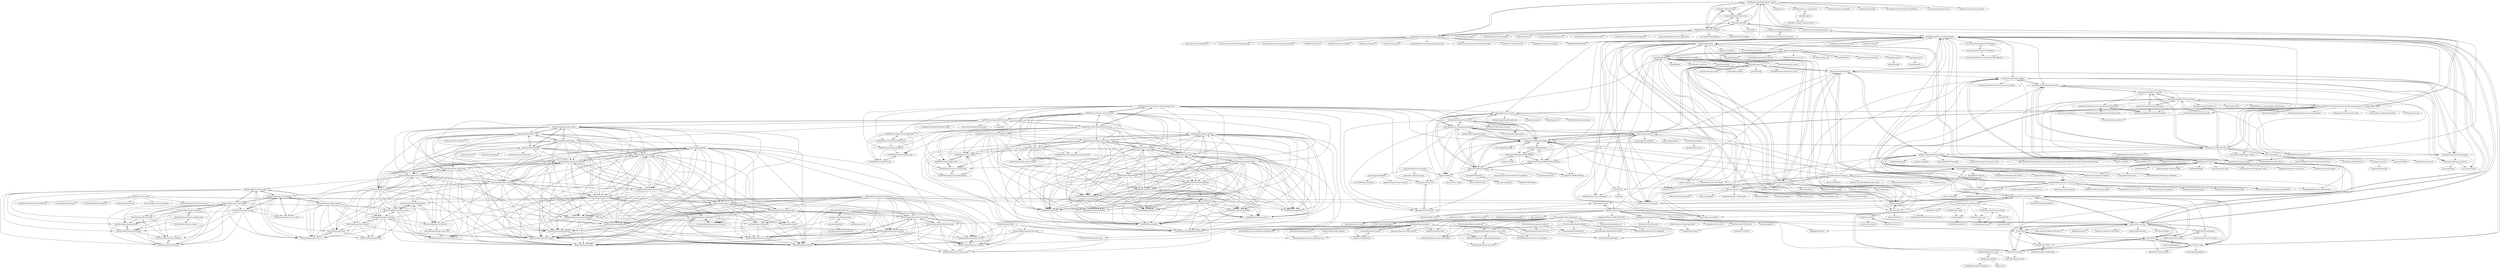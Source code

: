 digraph G {
"imteekay/programming-language-research" -> "imteekay/crafting-frontend"
"imteekay/programming-language-research" -> "imteekay/frontend-infrastructure"
"imteekay/programming-language-research" -> "imteekay/web-performance-research"
"imteekay/programming-language-research" -> "imteekay/algorithms"
"imteekay/programming-language-research" -> "imteekay/functional-programming-learning-path"
"imteekay/programming-language-research" -> "jozefg/learn-tt" ["e"=1]
"imteekay/programming-language-research" -> "nlsandler/writing-a-c-compiler-tests"
"imteekay/programming-language-research" -> "imteekay/crafting-an-interpreter"
"imteekay/programming-language-research" -> "enhancedformysql/The-Art-of-Problem-Solving-in-Software-Engineering_How-to-Make-MySQL-Better"
"imteekay/programming-language-research" -> "theokwebb/C-from-Scratch"
"imteekay/programming-language-research" -> "mgaudet/CompilerJobs" ["e"=1]
"imteekay/programming-language-research" -> "IUCompilerCourse/Essentials-of-Compilation" ["e"=1]
"imteekay/programming-language-research" -> "imteekay/machine-learning-research"
"imteekay/programming-language-research" -> "rocq-community/awesome-coq" ["e"=1]
"imteekay/programming-language-research" -> "passy/awesome-recursion-schemes" ["e"=1]
"puttsk/cuda-tutorial" -> "CUDA-Tutorial/CodeSamples"
"hiteshchoudhary/BackEndNodeJS" -> "hiteshchoudhary/HCBorderMe"
"hiteshchoudhary/BackEndNodeJS" -> "hiteshchoudhary/FirebaseContactAppStart"
"hiteshchoudhary/BackEndNodeJS" -> "hiteshchoudhary/AndroidPExerciseFiles"
"hiteshchoudhary/BackEndNodeJS" -> "hiteshchoudhary/react-auth0-login-with-github-API"
"hiteshchoudhary/BackEndNodeJS" -> "hiteshchoudhary/gitexplore"
"imteekay/functional-programming-learning-path" -> "imteekay/algorithms"
"imteekay/functional-programming-learning-path" -> "xgrommx/awesome-functional-programming" ["e"=1]
"imteekay/functional-programming-learning-path" -> "lucasviola/awesome-functional-programming" ["e"=1]
"imteekay/functional-programming-learning-path" -> "imteekay/programming-language-research"
"imteekay/functional-programming-learning-path" -> "imteekay/web-performance-research"
"imteekay/functional-programming-learning-path" -> "stoeffel/awesome-fp-js" ["e"=1]
"imteekay/functional-programming-learning-path" -> "gabiduarte/awesome-techleads" ["e"=1]
"imteekay/functional-programming-learning-path" -> "Camilotk/ocaml4noobs" ["e"=1]
"imteekay/functional-programming-learning-path" -> "rescriptbr/comece-aqui" ["e"=1]
"imteekay/functional-programming-learning-path" -> "KindaSloth/Haskell4Noobs" ["e"=1]
"imteekay/functional-programming-learning-path" -> "busypeoples/functional-programming-javascript" ["e"=1]
"imteekay/functional-programming-learning-path" -> "lambda-study-group/awesome-functional-studies" ["e"=1]
"imteekay/functional-programming-learning-path" -> "backend-br/como-instalar-xyz" ["e"=1]
"imteekay/functional-programming-learning-path" -> "nubank/basic-microservice-example" ["e"=1]
"imteekay/functional-programming-learning-path" -> "Universidade-Livre/Learn4Elixir" ["e"=1]
"imteekay/machine-learning-research" -> "imteekay/algorithms"
"imteekay/machine-learning-research" -> "saurabhaloneai/History-of-Deep-Learning"
"hiteshchoudhary/ReactNativeBootcamp" -> "hiteshchoudhary/testbook"
"hiteshchoudhary/ReactNativeBootcamp" -> "hiteshchoudhary/tempcpp"
"hiteshchoudhary/ReactNativeBootcamp" -> "hiteshchoudhary/Zustand-crash-course"
"hiteshchoudhary/ReactNativeBootcamp" -> "hiteshchoudhary/kubernetes-mern-app"
"hiteshchoudhary/ReactNativeBootcamp" -> "hiteshchoudhary/expressjs-mongoose"
"hiteshchoudhary/ReactNativeBootcamp" -> "hiteshchoudhary/starter-express-api"
"hiteshchoudhary/ReactNativeBootcamp" -> "hiteshchoudhary/codespace-auth-22"
"hiteshchoudhary/AndroidPExerciseFiles" -> "hiteshchoudhary/gitexplore"
"hiteshchoudhary/AndroidPExerciseFiles" -> "hiteshchoudhary/reacy-course-purchase-cart"
"nlsandler/writing-a-c-compiler-tests" -> "nlsandler/nqcc2"
"nlsandler/writing-a-c-compiler-tests" -> "nlsandler/c-compiler-implementations"
"nCally/Project-Based-Tutorials-in-C" -> "labex-labs/practice-c-programming-projects"
"nCally/Project-Based-Tutorials-in-C" -> "SWPFlow/C-Project-Based-Tutorials" ["e"=1]
"nCally/Project-Based-Tutorials-in-C" -> "mohitmishra786/amILearningEnough"
"nCally/Project-Based-Tutorials-in-C" -> "mikeroyal/Assembly-Guide"
"nCally/Project-Based-Tutorials-in-C" -> "sbccas/c-programming-tutorials"
"nCally/Project-Based-Tutorials-in-C" -> "dexter-xD/blink"
"imteekay/web-performance-research" -> "imteekay/frontend-infrastructure"
"imteekay/web-performance-research" -> "imteekay/crafting-frontend"
"imteekay/web-performance-research" -> "imteekay/programming-language-research"
"imteekay/web-performance-research" -> "imteekay/algorithms"
"imteekay/web-performance-research" -> "nucliweb/webperf-snippets" ["e"=1]
"imteekay/web-performance-research" -> "Abhay5855/Mission-frontend" ["e"=1]
"imteekay/web-performance-research" -> "imteekay/functional-programming-learning-path"
"imteekay/web-performance-research" -> "devkodeio/frontend-system-design" ["e"=1]
"imteekay/web-performance-research" -> "lakbychance/resync" ["e"=1]
"imteekay/web-performance-research" -> "pranshudobhal/web-dev-resources" ["e"=1]
"imteekay/web-performance-research" -> "stevekinney/frontend-architecture-topics" ["e"=1]
"imteekay/web-performance-research" -> "Jaynil1611/Javascript-Interview-Preparation" ["e"=1]
"imteekay/web-performance-research" -> "ishwarrimal/frontend-interview-preparation" ["e"=1]
"imteekay/web-performance-research" -> "ms-yogi/frontendQuickbytes" ["e"=1]
"imteekay/web-performance-research" -> "devkodeio/the-dom-challenge" ["e"=1]
"CodeWithHarry/GitTutorialDemo" -> "CodeWithHarry/Master-Tailwind"
"CodeWithHarry/GitTutorialDemo" -> "CodeWithHarry/DemoRepository"
"CodeWithHarry/GitTutorialDemo" -> "CodeWithHarry/iCoderBootstrap"
"CodeWithHarry/GitTutorialDemo" -> "CodeWithHarry/chatgpt-clone-youtube"
"CodeWithHarry/GitTutorialDemo" -> "CodeWithHarry/TextUtils-React"
"CodeWithHarry/GitTutorialDemo" -> "CodeWithHarry/Python-Flask-Blog"
"CodeWithHarry/GitTutorialDemo" -> "CodeWithHarry/TextUtils"
"CodeWithHarry/GitTutorialDemo" -> "CodeWithHarry/MyAwesomeCart"
"CodeWithHarry/GitTutorialDemo" -> "CodeWithHarry/website"
"CodeWithHarry/GitTutorialDemo" -> "CodeWithHarry/DanceWebsite"
"CodeWithHarry/GitTutorialDemo" -> "CodeWithHarry/NextJs-Course"
"CodeWithHarry/GitTutorialDemo" -> "CodeWithHarry/FlaskDeploymentUbuntu"
"CodeWithHarry/GitTutorialDemo" -> "CodeWithHarry/website-1"
"CodeWithHarry/GitTutorialDemo" -> "CodeWithHarry/HarryFitnessWebsite"
"CodeWithHarry/DanceWebsite" -> "CodeWithHarry/DemoRepository"
"CodeWithHarry/DanceWebsite" -> "CodeWithHarry/iCoderBootstrap"
"CodeWithHarry/DanceWebsite" -> "CodeWithHarry/TextUtils"
"CodeWithHarry/DanceWebsite" -> "CodeWithHarry/website"
"CodeWithHarry/DanceWebsite" -> "CodeWithHarry/GitTutorialDemo"
"CodeWithHarry/DanceWebsite" -> "CodeWithHarry/MyAwesomeCart"
"CodeWithHarry/DanceWebsite" -> "CodeWithHarry/website-1"
"CodeWithHarry/DanceWebsite" -> "CodeWithHarry/Python-Flask-Blog"
"CodeWithHarry/DanceWebsite" -> "CodeWithHarry/Master-Tailwind"
"CodeWithHarry/DanceWebsite" -> "CodeWithHarry/FlaskDeploymentUbuntu"
"CodeWithHarry/DanceWebsite" -> "CodeWithHarry/NextJs-Course"
"CodeWithHarry/DanceWebsite" -> "CodeWithHarry/iNotebook-React"
"CodeWithHarry/DanceWebsite" -> "CodeWithHarry/NewsMonkey-React"
"CodeWithHarry/DanceWebsite" -> "CodeWithHarry/HarryFitnessWebsite"
"CodeWithHarry/iCoderBootstrap" -> "CodeWithHarry/DemoRepository"
"CodeWithHarry/iCoderBootstrap" -> "CodeWithHarry/TextUtils"
"CodeWithHarry/iCoderBootstrap" -> "CodeWithHarry/FlaskDeploymentUbuntu"
"CodeWithHarry/iCoderBootstrap" -> "CodeWithHarry/website"
"CodeWithHarry/iCoderBootstrap" -> "CodeWithHarry/website-1"
"CodeWithHarry/iCoderBootstrap" -> "CodeWithHarry/MyAwesomeCart"
"CodeWithHarry/iCoderBootstrap" -> "CodeWithHarry/Python-Flask-Blog"
"CodeWithHarry/website" -> "CodeWithHarry/FlaskDeploymentUbuntu"
"CodeWithHarry/TextUtils" -> "CodeWithHarry/FlaskDeploymentUbuntu"
"CodeWithHarry/TextUtils" -> "CodeWithHarry/website"
"CodeWithHarry/TextUtils" -> "CodeWithHarry/MyAwesomeCart"
"CodeWithHarry/MyAwesomeCart" -> "CodeWithHarry/FlaskDeploymentUbuntu"
"CodeWithHarry/MyAwesomeCart" -> "CodeWithHarry/website"
"CodeWithHarry/Python-Flask-Blog" -> "CodeWithHarry/FlaskDeploymentUbuntu"
"CodeWithHarry/Python-Flask-Blog" -> "CodeWithHarry/website"
"CodeWithHarry/Python-Flask-Blog" -> "CodeWithHarry/MyAwesomeCart"
"balapriyac/30-Days-of-C" -> "mikeroyal/Assembly-Guide"
"hiteshchoudhary/fastify-crash-course" -> "hiteshchoudhary/prisma-crash-course-22"
"CodeWithHarry/TextUtils-React" -> "CodeWithHarry/NewsMonkey-React"
"CodeWithHarry/TextUtils-React" -> "CodeWithHarry/iNotebook-React"
"CodeWithHarry/TextUtils-React" -> "CodeWithHarry/Master-Tailwind"
"CodeWithHarry/TextUtils-React" -> "CodeWithHarry/GitTutorialDemo"
"CodeWithHarry/TextUtils-React" -> "CodeWithHarry/chatgpt-clone-youtube"
"CodeWithHarry/TextUtils-React" -> "CodeWithHarry/NextJs-Course"
"CodeWithHarry/TextUtils-React" -> "CodeWithHarry/TextUtils"
"CodeWithHarry/TextUtils-React" -> "CodeWithHarry/iCoderBootstrap"
"CodeWithHarry/TextUtils-React" -> "CodeWithHarry/HarryFitnessWebsite"
"CodeWithHarry/TextUtils-React" -> "CodeWithHarry/DemoRepository"
"CodeWithHarry/TextUtils-React" -> "CodeWithHarry/Python-Flask-Blog"
"CodeWithHarry/TextUtils-React" -> "CodeWithHarry/DanceWebsite"
"CodeWithHarry/TextUtils-React" -> "CodeWithHarry/MyAwesomeCart"
"imteekay/algorithms" -> "imteekay/frontend-infrastructure"
"imteekay/algorithms" -> "imteekay/programming-language-research"
"imteekay/algorithms" -> "imteekay/machine-learning-research"
"imteekay/algorithms" -> "imteekay/functional-programming-learning-path"
"imteekay/algorithms" -> "imteekay/web-performance-research"
"imteekay/algorithms" -> "imteekay/crafting-frontend"
"imteekay/algorithms" -> "entria/jobs" ["e"=1]
"imteekay/algorithms" -> "KindaSloth/Haskell4Noobs" ["e"=1]
"imteekay/algorithms" -> "tk-learning-center/learning-python"
"mikeroyal/Assembly-Guide" -> "balapriyac/30-Days-of-C"
"hiteshchoudhary/Airvengers" -> "ramancodians/hitesh-website"
"hiteshchoudhary/Airvengers" -> "mayanksatnalika/ipython"
"hiteshchoudhary/Airvengers" -> "hiteshchoudhary/gitexplore"
"hiteshchoudhary/Airvengers" -> "hiteshchoudhary/HCBorderMe"
"hiteshchoudhary/Airvengers" -> "hiteshchoudhary/FirebaseContactAppStart"
"hiteshchoudhary/Airvengers" -> "hiteshchoudhary/react-auth0-login-with-github-API"
"hiteshchoudhary/Airvengers" -> "hiteshchoudhary/reacttest"
"hiteshchoudhary/Airvengers" -> "hiteshchoudhary/lco-serverless-20"
"hiteshchoudhary/Airvengers" -> "hiteshchoudhary/reacy-course-purchase-cart"
"hiteshchoudhary/Airvengers" -> "hiteshchoudhary/test-live-class"
"hiteshchoudhary/Airvengers" -> "hiteshchoudhary/angular20LCO"
"hiteshchoudhary/Airvengers" -> "hiteshchoudhary/expressjs-mongoose"
"hiteshchoudhary/Airvengers" -> "hiteshchoudhary/ios11ExerciseFiles"
"hiteshchoudhary/webpack-youtube-21" -> "hiteshchoudhary/lco-serverless-20"
"hiteshchoudhary/webpack-youtube-21" -> "hiteshchoudhary/gitexplore"
"hiteshchoudhary/Angry-Analyzer" -> "hiteshchoudhary/reacy-course-purchase-cart"
"CodeWithHarry/NewsMonkey-React" -> "CodeWithHarry/iNotebook-React"
"CodeWithHarry/NewsMonkey-React" -> "CodeWithHarry/NextJs-Course"
"CodeWithHarry/NewsMonkey-React" -> "CodeWithHarry/TextUtils-React"
"CodeWithHarry/NewsMonkey-React" -> "CodeWithHarry/iCoderBootstrap"
"CodeWithHarry/NewsMonkey-React" -> "CodeWithHarry/TextUtils"
"CodeWithHarry/NewsMonkey-React" -> "CodeWithHarry/DemoRepository"
"CodeWithHarry/NewsMonkey-React" -> "CodeWithHarry/Master-Tailwind"
"CodeWithHarry/NewsMonkey-React" -> "CodeWithHarry/website-1"
"CodeWithHarry/NewsMonkey-React" -> "CodeWithHarry/MyAwesomeCart"
"CodeWithHarry/NewsMonkey-React" -> "CodeWithHarry/Python-Flask-Blog"
"CodeWithHarry/NewsMonkey-React" -> "CodeWithHarry/website"
"CodeWithHarry/NewsMonkey-React" -> "CodeWithHarry/myshop-strapi-ecommerce"
"CodeWithHarry/NewsMonkey-React" -> "CodeWithHarry/HarryFitnessWebsite"
"CodeWithHarry/NewsMonkey-React" -> "CodeWithHarry/FlaskDeploymentUbuntu"
"CodeWithHarry/NewsMonkey-React" -> "CodeWithHarry/pdf-node"
"CodeWithHarry/myshop-strapi-ecommerce" -> "CodeWithHarry/Sanity-Course"
"CodeWithHarry/myshop-strapi-ecommerce" -> "CodeWithHarry/website"
"CodeWithHarry/myshop-strapi-ecommerce" -> "CodeWithHarry/FlaskDeploymentUbuntu"
"CodeWithHarry/myshop-strapi-ecommerce" -> "CodeWithHarry/Python-Flask-Blog"
"CodeWithHarry/myshop-strapi-ecommerce" -> "CodeWithHarry/website-1"
"CodeWithHarry/myshop-strapi-ecommerce" -> "CodeWithHarry/MyAwesomeCart"
"CodeWithHarry/myshop-strapi-ecommerce" -> "CodeWithHarry/pdf-node"
"CodeWithHarry/myshop-strapi-ecommerce" -> "CodeWithHarry/TextUtils"
"CodeWithHarry/myshop-strapi-ecommerce" -> "CodeWithHarry/DemoRepository"
"hiteshchoudhary/golang" -> "hiteshchoudhary/live-code-session"
"hiteshchoudhary/golang" -> "hiteshchoudhary/pro-backend-developer"
"hiteshchoudhary/golang" -> "hiteshchoudhary/tempcpp"
"hiteshchoudhary/golang" -> "hiteshchoudhary/freeApiAppWeb"
"hiteshchoudhary/golang" -> "hiteshchoudhary/appwriteblog"
"hiteshchoudhary/golang" -> "hiteshchoudhary/testbook"
"hiteshchoudhary/golang" -> "hiteshchoudhary/kubernetes-mern-app"
"hiteshchoudhary/golang" -> "hiteshchoudhary/prisma-crash-course-22"
"hiteshchoudhary/golang" -> "hiteshchoudhary/leetcode-javascript"
"hiteshchoudhary/golang" -> "hiteshchoudhary/Zustand-crash-course"
"hiteshchoudhary/golang" -> "hiteshchoudhary/react-english"
"hiteshchoudhary/golang" -> "hiteshchoudhary/devui"
"hiteshchoudhary/golang" -> "hiteshchoudhary/dom-project-chaiaurcode"
"hiteshchoudhary/golang" -> "hiteshchoudhary/pwjs1"
"hiteshchoudhary/golang" -> "hiteshchoudhary/nextjs-fullstack-auth"
"CodeWithHarry/iNotebook-React" -> "CodeWithHarry/NewsMonkey-React"
"CodeWithHarry/iNotebook-React" -> "CodeWithHarry/NextJs-Course"
"CodeWithHarry/iNotebook-React" -> "CodeWithHarry/iCoderBootstrap"
"CodeWithHarry/iNotebook-React" -> "CodeWithHarry/TextUtils-React"
"CodeWithHarry/iNotebook-React" -> "CodeWithHarry/TextUtils"
"CodeWithHarry/iNotebook-React" -> "CodeWithHarry/DemoRepository"
"CodeWithHarry/iNotebook-React" -> "CodeWithHarry/Master-Tailwind"
"CodeWithHarry/iNotebook-React" -> "CodeWithHarry/Python-Flask-Blog"
"CodeWithHarry/iNotebook-React" -> "CodeWithHarry/website"
"CodeWithHarry/iNotebook-React" -> "CodeWithHarry/FlaskDeploymentUbuntu"
"CodeWithHarry/iNotebook-React" -> "CodeWithHarry/website-1"
"CodeWithHarry/iNotebook-React" -> "CodeWithHarry/MyAwesomeCart"
"CodeWithHarry/iNotebook-React" -> "CodeWithHarry/pdf-node"
"CodeWithHarry/iNotebook-React" -> "CodeWithHarry/HarryFitnessWebsite"
"CodeWithHarry/iNotebook-React" -> "CodeWithHarry/DanceWebsite"
"CodeWithHarry/HarryFitnessWebsite" -> "CodeWithHarry/TextUtils"
"CodeWithHarry/HarryFitnessWebsite" -> "CodeWithHarry/DemoRepository"
"CodeWithHarry/HarryFitnessWebsite" -> "CodeWithHarry/myshop-strapi-ecommerce"
"CodeWithHarry/HarryFitnessWebsite" -> "CodeWithHarry/website"
"CodeWithHarry/HarryFitnessWebsite" -> "CodeWithHarry/NextJs-Course"
"CodeWithHarry/HarryFitnessWebsite" -> "CodeWithHarry/iCoderBootstrap"
"CodeWithHarry/HarryFitnessWebsite" -> "CodeWithHarry/website-1"
"CodeWithHarry/HarryFitnessWebsite" -> "CodeWithHarry/MyAwesomeCart"
"CodeWithHarry/HarryFitnessWebsite" -> "CodeWithHarry/pdf-node"
"CodeWithHarry/NextJs-Course" -> "CodeWithHarry/TextUtils"
"CodeWithHarry/NextJs-Course" -> "CodeWithHarry/Python-Flask-Blog"
"CodeWithHarry/NextJs-Course" -> "CodeWithHarry/FlaskDeploymentUbuntu"
"CodeWithHarry/NextJs-Course" -> "CodeWithHarry/website"
"CodeWithHarry/NextJs-Course" -> "CodeWithHarry/pdf-node"
"CodeWithHarry/NextJs-Course" -> "CodeWithHarry/iCoderBootstrap"
"CodeWithHarry/NextJs-Course" -> "CodeWithHarry/Master-Tailwind"
"CodeWithHarry/NextJs-Course" -> "CodeWithHarry/MyAwesomeCart"
"CodeWithHarry/NextJs-Course" -> "CodeWithHarry/website-1"
"CodeWithHarry/NextJs-Course" -> "CodeWithHarry/DemoRepository"
"CodeWithHarry/NextJs-Course" -> "CodeWithHarry/myshop-strapi-ecommerce"
"jla524/fromthetensor" -> "arpitingle/gpu-alpha"
"jla524/fromthetensor" -> "geohot/fromthetransistor" ["e"=1]
"jla524/fromthetensor" -> "saurabhaloneai/History-of-Deep-Learning"
"jla524/fromthetensor" -> "adam-maj/deep-learning"
"jla524/fromthetensor" -> "Laz4rz/GPT-2"
"jla524/fromthetensor" -> "gpu-mode/awesomeMLSys" ["e"=1]
"jla524/fromthetensor" -> "smolorg/smolgrad"
"jla524/fromthetensor" -> "tinygrad/teenygrad" ["e"=1]
"jla524/fromthetensor" -> "VikParuchuri/zero_to_gpt"
"jla524/fromthetensor" -> "0xD4rky/Vision-Transformers"
"jla524/fromthetensor" -> "SkalskiP/vlms-zero-to-hero"
"jla524/fromthetensor" -> "spikedoanz/from-bits-to-intelligence"
"jla524/fromthetensor" -> "geohot/ai-notebooks" ["e"=1]
"jla524/fromthetensor" -> "andrewn6/fromthetransistor"
"jla524/fromthetensor" -> "mesozoic-egg/tinygrad-notes"
"CodeWithHarry/Master-Tailwind" -> "CodeWithHarry/website"
"CodeWithHarry/Master-Tailwind" -> "CodeWithHarry/Python-Flask-Blog"
"CodeWithHarry/Master-Tailwind" -> "CodeWithHarry/NextJs-Course"
"CodeWithHarry/Master-Tailwind" -> "CodeWithHarry/TextUtils"
"CodeWithHarry/Master-Tailwind" -> "CodeWithHarry/FlaskDeploymentUbuntu"
"CodeWithHarry/Master-Tailwind" -> "CodeWithHarry/MyAwesomeCart"
"CodeWithHarry/Master-Tailwind" -> "CodeWithHarry/website-1"
"CodeWithHarry/Master-Tailwind" -> "CodeWithHarry/DemoRepository"
"CodeWithHarry/Master-Tailwind" -> "CodeWithHarry/iCoderBootstrap"
"CodeWithHarry/Master-Tailwind" -> "CodeWithHarry/pdf-node"
"CodeWithHarry/Master-Tailwind" -> "CodeWithHarry/myshop-strapi-ecommerce"
"CodeWithHarry/Master-Tailwind" -> "CodeWithHarry/chatgpt-clone-youtube"
"CodeWithHarry/Sanity-Course" -> "CodeWithHarry/myshop-strapi-ecommerce"
"CodeWithHarry/Sanity-Course" -> "CodeWithHarry/FlaskDeploymentUbuntu"
"CodeWithHarry/Sanity-Course" -> "CodeWithHarry/pdf-node"
"CodeWithHarry/Sanity-Course" -> "CodeWithHarry/website"
"CodeWithHarry/Sanity-Course" -> "CodeWithHarry/website-1"
"CodeWithHarry/Sanity-Course" -> "CodeWithHarry/MyAwesomeCart"
"CodeWithHarry/Sanity-Course" -> "CodeWithHarry/DemoRepository"
"CodeWithHarry/Sanity-Course" -> "CodeWithHarry/TextUtils"
"CodeWithHarry/Sanity-Course" -> "CodeWithHarry/Python-Flask-Blog"
"hiteshchoudhary/Zustand-crash-course" -> "hiteshchoudhary/testbook"
"hiteshchoudhary/Zustand-crash-course" -> "hiteshchoudhary/kubernetes-mern-app"
"hiteshchoudhary/Zustand-crash-course" -> "hiteshchoudhary/expressjs-mongoose"
"hiteshchoudhary/Zustand-crash-course" -> "hiteshchoudhary/tempcpp"
"hiteshchoudhary/Zustand-crash-course" -> "hiteshchoudhary/codespace-auth-22"
"hiteshchoudhary/Zustand-crash-course" -> "hiteshchoudhary/starter-express-api"
"hiteshchoudhary/Zustand-crash-course" -> "hiteshchoudhary/leetcode-javascript"
"hiteshchoudhary/Zustand-crash-course" -> "hiteshchoudhary/ReactNativeBootcamp"
"shashankrustagi/Resources-for-preparation-Of-Placements" -> "shashankrustagi/Complete-Placement-Preparation"
"shashankrustagi/Resources-for-preparation-Of-Placements" -> "shashankrustagi/DSAnotesbyshashankrustagi"
"shashankrustagi/Complete-Placement-Preparation" -> "shashankrustagi/Resources-for-preparation-Of-Placements"
"imteekay/frontend-infrastructure" -> "imteekay/crafting-frontend"
"imteekay/frontend-infrastructure" -> "imteekay/web-performance-research"
"imteekay/frontend-infrastructure" -> "imteekay/programming-language-research"
"imteekay/frontend-infrastructure" -> "imteekay/algorithms"
"imteekay/crafting-frontend" -> "imteekay/frontend-infrastructure"
"imteekay/crafting-frontend" -> "imteekay/web-performance-research"
"stoneatom/stonedb-docs" -> "Shannon-Data/ShannonBase"
"hiteshchoudhary/js-hindi-youtube" -> "hiteshchoudhary/chai-aur-react"
"hiteshchoudhary/js-hindi-youtube" -> "hiteshchoudhary/chai-backend"
"hiteshchoudhary/js-hindi-youtube" -> "hiteshchoudhary/apihub"
"hiteshchoudhary/js-hindi-youtube" -> "hiteshchoudhary/React-native-projects"
"hiteshchoudhary/js-hindi-youtube" -> "hiteshchoudhary/chai-aur-python"
"hiteshchoudhary/js-hindi-youtube" -> "hiteshchoudhary/nextjs-fullstack-auth"
"hiteshchoudhary/js-hindi-youtube" -> "hiteshchoudhary/react-english"
"hiteshchoudhary/js-hindi-youtube" -> "hiteshchoudhary/open-source-contribution"
"hiteshchoudhary/js-hindi-youtube" -> "hiteshchoudhary/pro-backend-developer"
"hiteshchoudhary/js-hindi-youtube" -> "hiteshchoudhary/freeApiAppWeb"
"hiteshchoudhary/js-hindi-youtube" -> "hiteshchoudhary/appwriteblog"
"hiteshchoudhary/js-hindi-youtube" -> "hiteshchoudhary/docker-databases"
"hiteshchoudhary/js-hindi-youtube" -> "hiteshchoudhary/golang"
"hiteshchoudhary/js-hindi-youtube" -> "hiteshchoudhary/dom-project-chaiaurcode"
"hiteshchoudhary/js-hindi-youtube" -> "hiteshchoudhary/live-code-session"
"VikParuchuri/zero_to_gpt" -> "jla524/fromthetensor"
"VikParuchuri/zero_to_gpt" -> "adam-maj/deep-learning"
"VikParuchuri/zero_to_gpt" -> "arpitingle/gpu-alpha"
"VikParuchuri/zero_to_gpt" -> "VikParuchuri/textbook_quality" ["e"=1]
"VikParuchuri/zero_to_gpt" -> "VikParuchuri/pdftext" ["e"=1]
"VikParuchuri/zero_to_gpt" -> "dataquestio/project-walkthroughs" ["e"=1]
"VikParuchuri/zero_to_gpt" -> "saurabhaloneai/History-of-Deep-Learning"
"VikParuchuri/zero_to_gpt" -> "VikParuchuri/texify" ["e"=1]
"VikParuchuri/zero_to_gpt" -> "hesamsheikh/ml-retreat"
"VikParuchuri/zero_to_gpt" -> "EurekaLabsAI/ngram" ["e"=1]
"VikParuchuri/zero_to_gpt" -> "SkalskiP/vlms-zero-to-hero"
"VikParuchuri/zero_to_gpt" -> "gpu-mode/awesomeMLSys" ["e"=1]
"VikParuchuri/zero_to_gpt" -> "VikParuchuri/surya" ["e"=1]
"VikParuchuri/zero_to_gpt" -> "VikParuchuri/libgen_to_txt" ["e"=1]
"VikParuchuri/zero_to_gpt" -> "srush/Transformer-Puzzles" ["e"=1]
"hiteshchoudhary/pro-backend-developer" -> "hiteshchoudhary/live-code-session"
"hiteshchoudhary/pro-backend-developer" -> "hiteshchoudhary/freeApiAppWeb"
"hiteshchoudhary/pro-backend-developer" -> "hiteshchoudhary/testbook"
"hiteshchoudhary/pro-backend-developer" -> "hiteshchoudhary/tempcpp"
"hiteshchoudhary/pro-backend-developer" -> "hiteshchoudhary/appwriteblog"
"hiteshchoudhary/pro-backend-developer" -> "hiteshchoudhary/leetcode-javascript"
"hiteshchoudhary/pro-backend-developer" -> "hiteshchoudhary/chaibackend"
"hiteshchoudhary/pro-backend-developer" -> "hiteshchoudhary/prisma-crash-course-22"
"hiteshchoudhary/React-native-projects" -> "hiteshchoudhary/pro-backend-developer"
"hiteshchoudhary/React-native-projects" -> "hiteshchoudhary/nextjs-fullstack-auth"
"hiteshchoudhary/React-native-projects" -> "hiteshchoudhary/live-code-session"
"hiteshchoudhary/React-native-projects" -> "hiteshchoudhary/freeApiAppWeb"
"hiteshchoudhary/React-native-projects" -> "hiteshchoudhary/react-english"
"hiteshchoudhary/React-native-projects" -> "hiteshchoudhary/appwriteblog"
"hiteshchoudhary/React-native-projects" -> "hiteshchoudhary/golang"
"hiteshchoudhary/React-native-projects" -> "hiteshchoudhary/tempcpp"
"hiteshchoudhary/React-native-projects" -> "hiteshchoudhary/dom-project-chaiaurcode"
"hiteshchoudhary/React-native-projects" -> "hiteshchoudhary/chai-aur-python"
"hiteshchoudhary/React-native-projects" -> "hiteshchoudhary/devui"
"hiteshchoudhary/React-native-projects" -> "hiteshchoudhary/docker-databases"
"hiteshchoudhary/React-native-projects" -> "hiteshchoudhary/pwjs1"
"hiteshchoudhary/React-native-projects" -> "hiteshchoudhary/testbook"
"hiteshchoudhary/React-native-projects" -> "hiteshchoudhary/open-source-contribution"
"hiteshchoudhary/typescript-youtube-22" -> "hiteshchoudhary/expressjs-mongoose"
"hiteshchoudhary/typescript-youtube-22" -> "hiteshchoudhary/kubernetes-mern-app"
"hiteshchoudhary/typescript-youtube-22" -> "hiteshchoudhary/Zustand-crash-course"
"hiteshchoudhary/typescript-youtube-22" -> "hiteshchoudhary/codespace-auth-22"
"hiteshchoudhary/typescript-youtube-22" -> "hiteshchoudhary/tempcpp"
"hiteshchoudhary/typescript-youtube-22" -> "hiteshchoudhary/starter-express-api"
"hiteshchoudhary/typescript-youtube-22" -> "hiteshchoudhary/testbook"
"hiteshchoudhary/typescript-youtube-22" -> "hiteshchoudhary/leetcode-javascript"
"hiteshchoudhary/typescript-youtube-22" -> "hiteshchoudhary/nextjs-appwrite-auth"
"hiteshchoudhary/typescript-youtube-22" -> "hiteshchoudhary/ReactNativeBootcamp"
"hiteshchoudhary/typescript-youtube-22" -> "hiteshchoudhary/appsmith-auth-todo"
"hiteshchoudhary/typescript-youtube-22" -> "hiteshchoudhary/freeApiAppWeb"
"hiteshchoudhary/typescript-youtube-22" -> "hiteshchoudhary/live-code-session"
"hiteshchoudhary/typescript-youtube-22" -> "hiteshchoudhary/devui"
"hiteshchoudhary/typescript-youtube-22" -> "hiteshchoudhary/pro-backend-developer"
"hiteshchoudhary/batchone" -> "hiteshchoudhary/testbook"
"hiteshchoudhary/batchone" -> "hiteshchoudhary/kubernetes-mern-app"
"hiteshchoudhary/batchone" -> "hiteshchoudhary/Zustand-crash-course"
"hiteshchoudhary/batchone" -> "hiteshchoudhary/expressjs-mongoose"
"hiteshchoudhary/batchone" -> "hiteshchoudhary/leetcode-javascript"
"hiteshchoudhary/batchone" -> "hiteshchoudhary/tempcpp"
"hiteshchoudhary/batchone" -> "anuragtiwarime/HappyLearning"
"hiteshchoudhary/batchone" -> "hiteshchoudhary/codespace-auth-22"
"hiteshchoudhary/appsmith-auth-todo" -> "hiteshchoudhary/expressjs-mongoose"
"hiteshchoudhary/appsmith-auth-todo" -> "hiteshchoudhary/starter-express-api"
"hiteshchoudhary/appsmith-auth-todo" -> "hiteshchoudhary/codespace-auth-22"
"hiteshchoudhary/appsmith-auth-todo" -> "hiteshchoudhary/test-live-class"
"anuragtiwarime/HappyLearning" -> "hiteshchoudhary/batchone"
"anuragtiwarime/HappyLearning" -> "anuragtiwarime/fsjs2"
"anuragtiwarime/HappyLearning" -> "hiteshchoudhary/live-code-session"
"anuragtiwarime/HappyLearning" -> "anuragtiwarime/crud"
"hiteshchoudhary/iOSDev" -> "hiteshchoudhary/expressjs-mongoose"
"hiteshchoudhary/iOSDev" -> "hiteshchoudhary/starter-express-api"
"hiteshchoudhary/iOSDev" -> "hiteshchoudhary/appsmith-auth-todo"
"hiteshchoudhary/iOSDev" -> "hiteshchoudhary/codespace-auth-22"
"hiteshchoudhary/iOSDev" -> "hiteshchoudhary/testbook"
"hiteshchoudhary/prisma-crash-course-22" -> "hiteshchoudhary/tempcpp"
"hiteshchoudhary/expressjs-mongoose" -> "hiteshchoudhary/starter-express-api"
"hiteshchoudhary/expressjs-mongoose" -> "hiteshchoudhary/codespace-auth-22"
"speakleash/speakleash" -> "speakleash/speakleash-examples"
"speakleash/speakleash" -> "bqpro1/koza"
"speakleash/speakleash" -> "speakleash/Bielik-how-to-start"
"georgedem975/patterns" -> "Dedulya07/ThreadPool"
"georgedem975/patterns" -> "zhenrong-wang/lichat"
"anuragtiwarime/fsjs2" -> "anuragtiwarime/HappyLearning"
"anuragtiwarime/fsjs2" -> "anuragtiwarime/interview_question"
"hiteshchoudhary/codespace-auth-22" -> "hiteshchoudhary/expressjs-mongoose"
"hiteshchoudhary/kubernetes-mern-app" -> "hiteshchoudhary/testbook"
"hiteshchoudhary/kubernetes-mern-app" -> "hiteshchoudhary/expressjs-mongoose"
"hiteshchoudhary/kubernetes-mern-app" -> "hiteshchoudhary/Zustand-crash-course"
"hiteshchoudhary/kubernetes-mern-app" -> "hiteshchoudhary/tempcpp"
"hiteshchoudhary/kubernetes-mern-app" -> "hiteshchoudhary/codespace-auth-22"
"hiteshchoudhary/kubernetes-mern-app" -> "hiteshchoudhary/starter-express-api"
"hiteshchoudhary/kubernetes-mern-app" -> "hiteshchoudhary/leetcode-javascript"
"tk-learning-center/learning-javascript" -> "tk-learning-center/learning-python"
"hiteshchoudhary/apihub" -> "hiteshchoudhary/chai-backend"
"hiteshchoudhary/apihub" -> "hiteshchoudhary/chai-aur-react"
"hiteshchoudhary/apihub" -> "hiteshchoudhary/js-hindi-youtube"
"hiteshchoudhary/apihub" -> "hiteshchoudhary/nextjs-fullstack-auth"
"hiteshchoudhary/apihub" -> "hiteshchoudhary/React-native-projects"
"hiteshchoudhary/apihub" -> "hiteshchoudhary/react-english"
"hiteshchoudhary/apihub" -> "hiteshchoudhary/open-source-contribution"
"hiteshchoudhary/apihub" -> "hiteshchoudhary/chai-aur-python"
"hiteshchoudhary/apihub" -> "hiteshchoudhary/freeApiAppWeb"
"hiteshchoudhary/apihub" -> "appwrite/appwrite" ["e"=1]
"hiteshchoudhary/apihub" -> "facebookresearch/lingua" ["e"=1]
"hiteshchoudhary/apihub" -> "hiteshchoudhary/pro-backend-developer"
"hiteshchoudhary/apihub" -> "hiteshchoudhary/ama-app"
"hiteshchoudhary/apihub" -> "anthropics/anthropic-quickstarts" ["e"=1]
"hiteshchoudhary/apihub" -> "hiteshchoudhary/docker-databases"
"hiteshchoudhary/chai-aur-react" -> "hiteshchoudhary/chai-backend"
"hiteshchoudhary/chai-aur-react" -> "hiteshchoudhary/js-hindi-youtube"
"hiteshchoudhary/chai-aur-react" -> "hiteshchoudhary/apihub"
"hiteshchoudhary/chai-aur-react" -> "hiteshchoudhary/nextjs-fullstack-auth"
"hiteshchoudhary/chai-aur-react" -> "hiteshchoudhary/chai-aur-python"
"hiteshchoudhary/chai-aur-react" -> "hiteshchoudhary/React-native-projects"
"hiteshchoudhary/chai-aur-react" -> "hiteshchoudhary/react-english"
"hiteshchoudhary/chai-aur-react" -> "hiteshchoudhary/open-source-contribution"
"hiteshchoudhary/chai-aur-react" -> "acdlite/react-fiber-architecture" ["e"=1]
"hiteshchoudhary/chai-aur-react" -> "hiteshchoudhary/ama-app"
"hiteshchoudhary/chai-aur-react" -> "hiteshchoudhary/Music-school-hindi"
"hiteshchoudhary/chai-aur-react" -> "hiteshchoudhary/appwriteblog"
"hiteshchoudhary/chai-aur-react" -> "hiteshchoudhary/pro-backend-developer"
"hiteshchoudhary/chai-aur-react" -> "hiteshchoudhary/docker-databases"
"hiteshchoudhary/chai-aur-react" -> "hiteshchoudhary/freeApiAppWeb"
"CodeWithHarry/Sigma-Web-Dev-Course" -> "CodeWithHarry/100-days-of-code-youtube"
"CodeWithHarry/Sigma-Web-Dev-Course" -> "CodeWithHarry/The-Ultimate-Python-Course"
"CodeWithHarry/Sigma-Web-Dev-Course" -> "hiteshchoudhary/js-hindi-youtube"
"CodeWithHarry/Sigma-Web-Dev-Course" -> "CodeWithHarry/TextUtils-React"
"CodeWithHarry/Sigma-Web-Dev-Course" -> "CodeWithHarry/DanceWebsite"
"CodeWithHarry/Sigma-Web-Dev-Course" -> "loveBabbar/CodeHelp-DSA-Busted-Series" ["e"=1]
"CodeWithHarry/Sigma-Web-Dev-Course" -> "CodeWithHarry/GitTutorialDemo"
"CodeWithHarry/Sigma-Web-Dev-Course" -> "hiteshchoudhary/chai-aur-react"
"CodeWithHarry/Sigma-Web-Dev-Course" -> "CodeWithHarry/The-Ultimate-C-Programming-Course"
"CodeWithHarry/Sigma-Web-Dev-Course" -> "kunal-kushwaha/DSA-Bootcamp-Java" ["e"=1]
"CodeWithHarry/Sigma-Web-Dev-Course" -> "hiteshchoudhary/chai-backend"
"CodeWithHarry/Sigma-Web-Dev-Course" -> "CodeWithHarry/ultimate-js-course-youtube"
"CodeWithHarry/Sigma-Web-Dev-Course" -> "CodeWithHarry/flask-image-editor"
"CodeWithHarry/Sigma-Web-Dev-Course" -> "hiteshchoudhary/apihub"
"CodeWithHarry/Sigma-Web-Dev-Course" -> "Avaiga/taipy" ["e"=1]
"CodeWithHarry/ultimate-js-course-youtube" -> "CodeWithHarry/stock-management-system-youtube"
"CodeWithHarry/ultimate-js-course-youtube" -> "CodeWithHarry/currency-converter-app"
"CodeWithHarry/ultimate-js-course-youtube" -> "CodeWithHarry/email-validator"
"CodeWithHarry/ultimate-js-course-youtube" -> "CodeWithHarry/NextJs-Course"
"CodeWithHarry/ultimate-js-course-youtube" -> "CodeWithHarry/chatgpt-clone-youtube"
"CodeWithHarry/ultimate-js-course-youtube" -> "CodeWithHarry/flask-image-editor"
"CodeWithHarry/ultimate-js-course-youtube" -> "CodeWithHarry/pdf-node"
"CodeWithHarry/ultimate-js-course-youtube" -> "CodeWithHarry/DemoRepository"
"CodeWithHarry/ultimate-js-course-youtube" -> "CodeWithHarry/nextjs-todolist-youtube"
"CodeWithHarry/ultimate-js-course-youtube" -> "CodeWithHarry/TextUtils"
"CodeWithHarry/ultimate-js-course-youtube" -> "CodeWithHarry/iCoderBootstrap"
"hiteshchoudhary/nextjs-fullstack-auth" -> "hiteshchoudhary/pro-backend-developer"
"hiteshchoudhary/nextjs-fullstack-auth" -> "hiteshchoudhary/freeApiAppWeb"
"hiteshchoudhary/nextjs-fullstack-auth" -> "hiteshchoudhary/react-english"
"hiteshchoudhary/nextjs-fullstack-auth" -> "hiteshchoudhary/live-code-session"
"hiteshchoudhary/nextjs-fullstack-auth" -> "hiteshchoudhary/appwriteblog"
"hiteshchoudhary/nextjs-fullstack-auth" -> "hiteshchoudhary/nextjs-appwrite-auth"
"hiteshchoudhary/nextjs-fullstack-auth" -> "hiteshchoudhary/React-native-projects"
"hiteshchoudhary/nextjs-fullstack-auth" -> "hiteshchoudhary/ama-app"
"hiteshchoudhary/nextjs-fullstack-auth" -> "hiteshchoudhary/golang"
"hiteshchoudhary/nextjs-fullstack-auth" -> "hiteshchoudhary/Music-school-hindi"
"hiteshchoudhary/nextjs-fullstack-auth" -> "hiteshchoudhary/dom-project-chaiaurcode"
"hiteshchoudhary/nextjs-fullstack-auth" -> "hiteshchoudhary/devui"
"hiteshchoudhary/nextjs-fullstack-auth" -> "hiteshchoudhary/tempcpp"
"hiteshchoudhary/nextjs-fullstack-auth" -> "hiteshchoudhary/docker-databases"
"hiteshchoudhary/nextjs-fullstack-auth" -> "hiteshchoudhary/chai-aur-python"
"CodeWithHarry/100-days-of-code-youtube" -> "CodeWithHarry/The-Ultimate-Python-Course"
"CodeWithHarry/100-days-of-code-youtube" -> "CodeWithHarry/ultimate-js-course-youtube"
"CodeWithHarry/100-days-of-code-youtube" -> "CodeWithHarry/The-Ultimate-C-Programming-Course"
"CodeWithHarry/100-days-of-code-youtube" -> "CodeWithHarry/GitTutorialDemo"
"CodeWithHarry/100-days-of-code-youtube" -> "CodeWithHarry/currency-converter-app"
"CodeWithHarry/100-days-of-code-youtube" -> "CodeWithHarry/email-validator"
"CodeWithHarry/100-days-of-code-youtube" -> "CodeWithHarry/TextUtils-React"
"CodeWithHarry/100-days-of-code-youtube" -> "CodeWithHarry/iCoderBootstrap"
"CodeWithHarry/100-days-of-code-youtube" -> "CodeWithHarry/NextJs-Course"
"CodeWithHarry/100-days-of-code-youtube" -> "CodeWithHarry/Sigma-Web-Dev-Course"
"CodeWithHarry/100-days-of-code-youtube" -> "CodeWithHarry/JarvisAI-YouTube"
"CodeWithHarry/100-days-of-code-youtube" -> "CodeWithHarry/flask-image-editor"
"CodeWithHarry/100-days-of-code-youtube" -> "CodeWithHarry/chatgpt-clone-youtube"
"CodeWithHarry/100-days-of-code-youtube" -> "CodeWithHarry/HarryFitnessWebsite"
"CodeWithHarry/100-days-of-code-youtube" -> "CodeWithHarry/NewsMonkey-React"
"hiteshchoudhary/react-english" -> "hiteshchoudhary/freeApiAppWeb"
"hiteshchoudhary/react-english" -> "hiteshchoudhary/appwriteblog"
"hiteshchoudhary/react-english" -> "hiteshchoudhary/pro-backend-developer"
"hiteshchoudhary/react-english" -> "hiteshchoudhary/live-code-session"
"hiteshchoudhary/react-english" -> "hiteshchoudhary/nextjs-fullstack-auth"
"hiteshchoudhary/react-english" -> "hiteshchoudhary/golang"
"hiteshchoudhary/react-english" -> "hiteshchoudhary/dom-project-chaiaurcode"
"hiteshchoudhary/react-english" -> "hiteshchoudhary/devui"
"hiteshchoudhary/react-english" -> "hiteshchoudhary/docker-databases"
"hiteshchoudhary/react-english" -> "hiteshchoudhary/React-native-projects"
"hiteshchoudhary/react-english" -> "hiteshchoudhary/vscode-theme"
"hiteshchoudhary/react-english" -> "hiteshchoudhary/testbook"
"hiteshchoudhary/react-english" -> "hiteshchoudhary/chaibackend"
"hiteshchoudhary/react-english" -> "hiteshchoudhary/nextjs-appwrite-auth"
"hiteshchoudhary/react-english" -> "hiteshchoudhary/tempcpp"
"hiteshchoudhary/live-code-session" -> "hiteshchoudhary/testbook"
"hiteshchoudhary/live-code-session" -> "hiteshchoudhary/tempcpp"
"hiteshchoudhary/freeApiAppWeb" -> "hiteshchoudhary/testbook"
"hiteshchoudhary/freeApiAppWeb" -> "hiteshchoudhary/live-code-session"
"hiteshchoudhary/freeApiAppWeb" -> "hiteshchoudhary/tempcpp"
"hiteshchoudhary/freeApiAppWeb" -> "hiteshchoudhary/pro-backend-developer"
"hiteshchoudhary/freeApiAppWeb" -> "hiteshchoudhary/leetcode-javascript"
"hiteshchoudhary/freeApiAppWeb" -> "hiteshchoudhary/kubernetes-mern-app"
"hiteshchoudhary/freeApiAppWeb" -> "hiteshchoudhary/appwriteblog"
"Infatoshi/fcc-intro-to-llms" -> "krishnaik06/Updated-Langchain" ["e"=1]
"Infatoshi/fcc-intro-to-llms" -> "karpathy/ng-video-lecture" ["e"=1]
"Infatoshi/fcc-intro-to-llms" -> "Infatoshi/cuda-course"
"Infatoshi/fcc-intro-to-llms" -> "Infatoshi/mnist-cuda"
"Infatoshi/fcc-intro-to-llms" -> "kantancoding/microservices-python" ["e"=1]
"Infatoshi/fcc-intro-to-llms" -> "pythonontheplane123/LLM_course_part_1"
"Infatoshi/fcc-intro-to-llms" -> "ajhalthor/Transformer-Neural-Network" ["e"=1]
"Infatoshi/fcc-intro-to-llms" -> "samwit/langchain-tutorials" ["e"=1]
"CodeWithHarry/passx-password-manager" -> "CodeWithHarry/email-validator"
"CodeWithHarry/passx-password-manager" -> "CodeWithHarry/currency-converter-app"
"CodeWithHarry/currency-converter-app" -> "CodeWithHarry/passx-password-manager"
"CodeWithHarry/currency-converter-app" -> "CodeWithHarry/email-validator"
"CodeWithHarry/currency-converter-app" -> "CodeWithHarry/flask-image-editor"
"CodeWithHarry/chatgpt-clone-youtube" -> "CodeWithHarry/Master-Tailwind"
"CodeWithHarry/chatgpt-clone-youtube" -> "CodeWithHarry/JarvisAI-YouTube"
"CodeWithHarry/chatgpt-clone-youtube" -> "CodeWithHarry/GitTutorialDemo"
"CodeWithHarry/chatgpt-clone-youtube" -> "CodeWithHarry/NextJs-Course"
"CodeWithHarry/chatgpt-clone-youtube" -> "CodeWithHarry/nextjs-todolist-youtube"
"CodeWithHarry/chatgpt-clone-youtube" -> "CodeWithHarry/stock-management-system-youtube"
"CodeWithHarry/chatgpt-clone-youtube" -> "CodeWithHarry/currency-converter-app"
"CodeWithHarry/chatgpt-clone-youtube" -> "CodeWithHarry/iCoderBootstrap"
"CodeWithHarry/chatgpt-clone-youtube" -> "CodeWithHarry/email-validator"
"CodeWithHarry/chatgpt-clone-youtube" -> "CodeWithHarry/pdf-node"
"CodeWithHarry/chatgpt-clone-youtube" -> "CodeWithHarry/TextUtils"
"CodeWithHarry/chatgpt-clone-youtube" -> "CodeWithHarry/website"
"CodeWithHarry/chatgpt-clone-youtube" -> "CodeWithHarry/TextUtils-React"
"CodeWithHarry/chatgpt-clone-youtube" -> "CodeWithHarry/DemoRepository"
"CodeWithHarry/chatgpt-clone-youtube" -> "CodeWithHarry/website-1"
"hiteshchoudhary/devui" -> "hiteshchoudhary/testbook"
"hiteshchoudhary/devui" -> "hiteshchoudhary/leetcode-javascript"
"hiteshchoudhary/devui" -> "hiteshchoudhary/kubernetes-mern-app"
"hiteshchoudhary/devui" -> "hiteshchoudhary/freeApiAppWeb"
"hiteshchoudhary/devui" -> "hiteshchoudhary/chaibackend"
"hiteshchoudhary/devui" -> "hiteshchoudhary/live-code-session"
"hiteshchoudhary/devui" -> "hiteshchoudhary/pwjs1"
"hiteshchoudhary/devui" -> "hiteshchoudhary/appwriteblog"
"hiteshchoudhary/devui" -> "hiteshchoudhary/tempcpp"
"hiteshchoudhary/devui" -> "hiteshchoudhary/Zustand-crash-course"
"hiteshchoudhary/devui" -> "hiteshchoudhary/nextjs-appwrite-auth"
"hiteshchoudhary/devui" -> "hiteshchoudhary/pro-backend-developer"
"peiyuanix/build-your-own-zerotier" -> "balapriyac/30-Days-of-C"
"peiyuanix/build-your-own-zerotier" -> "spirosmaggioros/AlgoPlus"
"peiyuanix/build-your-own-zerotier" -> "dexter-xD/blink"
"peiyuanix/build-your-own-zerotier" -> "g-plane/tiny-package-manager" ["e"=1]
"hiteshchoudhary/nextjs-appwrite-auth" -> "hiteshchoudhary/testbook"
"hiteshchoudhary/nextjs-appwrite-auth" -> "hiteshchoudhary/leetcode-javascript"
"hiteshchoudhary/nextjs-appwrite-auth" -> "hiteshchoudhary/kubernetes-mern-app"
"hiteshchoudhary/nextjs-appwrite-auth" -> "hiteshchoudhary/Zustand-crash-course"
"hiteshchoudhary/nextjs-appwrite-auth" -> "hiteshchoudhary/expressjs-mongoose"
"hiteshchoudhary/nextjs-appwrite-auth" -> "hiteshchoudhary/tempcpp"
"hiteshchoudhary/nextjs-appwrite-auth" -> "hiteshchoudhary/starter-express-api"
"hiteshchoudhary/nextjs-appwrite-auth" -> "hiteshchoudhary/codespace-auth-22"
"hiteshchoudhary/nextjs-appwrite-auth" -> "hiteshchoudhary/live-code-session"
"hiteshchoudhary/nextjs-appwrite-auth" -> "hiteshchoudhary/chaibackend"
"hiteshchoudhary/nextjs-appwrite-auth" -> "hiteshchoudhary/freeApiAppWeb"
"hiteshchoudhary/nextjs-appwrite-auth" -> "hiteshchoudhary/devui"
"hiteshchoudhary/nextjs-appwrite-auth" -> "hiteshchoudhary/pro-backend-developer"
"hiteshchoudhary/nextjs-appwrite-auth" -> "hiteshchoudhary/pwjs1"
"hiteshchoudhary/nextjs-appwrite-auth" -> "hiteshchoudhary/vscode-theme"
"nlsandler/nqcc2" -> "nlsandler/writing-a-c-compiler-tests"
"nlsandler/nqcc2" -> "nlsandler/c-compiler-implementations"
"hiteshchoudhary/leetcode-javascript" -> "hiteshchoudhary/testbook"
"hiteshchoudhary/leetcode-javascript" -> "hiteshchoudhary/kubernetes-mern-app"
"hiteshchoudhary/leetcode-javascript" -> "hiteshchoudhary/tempcpp"
"hiteshchoudhary/leetcode-javascript" -> "hiteshchoudhary/Zustand-crash-course"
"CisMine/Parallel-Computing-Cuda-C" -> "CisMine/Guide-NVIDIA-Tools"
"CisMine/Parallel-Computing-Cuda-C" -> "CisMine/Setup_dataset"
"CisMine/Parallel-Computing-Cuda-C" -> "gpu-mode/resource-stream" ["e"=1]
"CisMine/Parallel-Computing-Cuda-C" -> "leokruglikov/CUDA-notes"
"CisMine/Parallel-Computing-Cuda-C" -> "1y33/100Days"
"CisMine/Parallel-Computing-Cuda-C" -> "mobiusml/gemlite" ["e"=1]
"CisMine/Parallel-Computing-Cuda-C" -> "RichardAns/CUDA-Programs"
"CisMine/Parallel-Computing-Cuda-C" -> "Infatoshi/cuda-course"
"CisMine/Parallel-Computing-Cuda-C" -> "rkinas/triton-resources"
"CisMine/Parallel-Computing-Cuda-C" -> "CUDA-Tutorial/CodeSamples"
"hiteshchoudhary/chaibackend" -> "hiteshchoudhary/testbook"
"hiteshchoudhary/chaibackend" -> "hiteshchoudhary/leetcode-javascript"
"CodeWithHarry/JarvisAI-YouTube" -> "CodeWithHarry/chatgpt-clone-youtube"
"CodeWithHarry/JarvisAI-YouTube" -> "CodeWithHarry/nextjs-todolist-youtube"
"CodeWithHarry/JarvisAI-YouTube" -> "CodeWithHarry/currency-converter-app"
"CodeWithHarry/JarvisAI-YouTube" -> "CodeWithHarry/TextUtils"
"CodeWithHarry/JarvisAI-YouTube" -> "CodeWithHarry/iCoderBootstrap"
"CodeWithHarry/JarvisAI-YouTube" -> "CodeWithHarry/email-validator"
"CodeWithHarry/JarvisAI-YouTube" -> "CodeWithHarry/pdf-node"
"CodeWithHarry/JarvisAI-YouTube" -> "CodeWithHarry/NextJs-Course"
"CodeWithHarry/JarvisAI-YouTube" -> "CodeWithHarry/DemoRepository"
"CodeWithHarry/JarvisAI-YouTube" -> "CodeWithHarry/Master-Tailwind"
"CodeWithHarry/JarvisAI-YouTube" -> "CodeWithHarry/website"
"CodeWithHarry/JarvisAI-YouTube" -> "CodeWithHarry/stock-management-system-youtube"
"CodeWithHarry/JarvisAI-YouTube" -> "CodeWithHarry/FlaskDeploymentUbuntu"
"CodeWithHarry/JarvisAI-YouTube" -> "CodeWithHarry/HarryFitnessWebsite"
"CodeWithHarry/JarvisAI-YouTube" -> "CodeWithHarry/website-1"
"CodeWithHarry/flask-image-editor" -> "CodeWithHarry/email-validator"
"CodeWithHarry/flask-image-editor" -> "CodeWithHarry/passx-password-manager"
"CodeWithHarry/flask-image-editor" -> "CodeWithHarry/currency-converter-app"
"CodeWithHarry/email-validator" -> "CodeWithHarry/flask-image-editor"
"CodeWithHarry/email-validator" -> "CodeWithHarry/passx-password-manager"
"CodeWithHarry/email-validator" -> "CodeWithHarry/currency-converter-app"
"hiteshchoudhary/appwriteblog" -> "hiteshchoudhary/testbook"
"hiteshchoudhary/appwriteblog" -> "hiteshchoudhary/live-code-session"
"hiteshchoudhary/appwriteblog" -> "hiteshchoudhary/tempcpp"
"mayanksatnalika/ipython" -> "ramancodians/hitesh-website"
"mayanksatnalika/ipython" -> "hiteshchoudhary/Airvengers"
"CisMine/Guide-NVIDIA-Tools" -> "CisMine/Parallel-Computing-Cuda-C"
"CisMine/Guide-NVIDIA-Tools" -> "CisMine/Setup_dataset"
"CisMine/Guide-NVIDIA-Tools" -> "CisMine/GPU-in-ML-DL"
"shashankrustagi/DSAnotesbyshashankrustagi" -> "shashankrustagi/Resources-for-preparation-Of-Placements"
"CodeWithHarry/stock-management-system-youtube" -> "CodeWithHarry/nextjs-todolist-youtube"
"CodeWithHarry/stock-management-system-youtube" -> "CodeWithHarry/pdf-node"
"tk-learning-center/learning-python" -> "tk-learning-center/learning-javascript"
"shashankrustagi/DSA-IITD-NaveenGarg" -> "shashankrustagi/DynamicProgramming"
"shashankrustagi/DSA-IITD-NaveenGarg" -> "shashankrustagi/GATE-CSE-NOTES"
"shashankrustagi/DSA-IITD-NaveenGarg" -> "cneuralnetwork/My-Handwritten-Notes"
"shashankrustagi/DSA-IITD-NaveenGarg" -> "Abhay5855/Mission-frontend" ["e"=1]
"shashankrustagi/DSA-IITD-NaveenGarg" -> "shashankrustagi/DSAnotesbyshashankrustagi"
"shashankrustagi/DSA-IITD-NaveenGarg" -> "Priyanshuu-2109/GATE-CSE-notes"
"shashankrustagi/DSA-IITD-NaveenGarg" -> "riti2409/Resources-for-preparation-Of-Placements" ["e"=1]
"shashankrustagi/DSA-IITD-NaveenGarg" -> "ayush-that/codejeet"
"shashankrustagi/DSA-IITD-NaveenGarg" -> "cneuralnetwork/Company-Links"
"shashankrustagi/DSA-IITD-NaveenGarg" -> "armankhondker/best-leetcode-resources" ["e"=1]
"shashankrustagi/DSA-IITD-NaveenGarg" -> "irohandev/WebDev-DevOps-Cohort-3.0" ["e"=1]
"shashankrustagi/DSA-IITD-NaveenGarg" -> "chandankushwahaa/100xdevs_2.0" ["e"=1]
"shashankrustagi/DSA-IITD-NaveenGarg" -> "enhancedformysql/The-Art-of-Problem-Solving-in-Software-Engineering_How-to-Make-MySQL-Better"
"shashankrustagi/DSA-IITD-NaveenGarg" -> "shashankrustagi/Resources-for-preparation-Of-Placements"
"shashankrustagi/DSA-IITD-NaveenGarg" -> "hkirat/project-ideas" ["e"=1]
"hiteshchoudhary/ama-app" -> "hiteshchoudhary/video-streaming"
"hiteshchoudhary/ama-app" -> "hiteshchoudhary/nextjs-fullstack-auth"
"hiteshchoudhary/ama-app" -> "hiteshchoudhary/Music-school-hindi"
"hiteshchoudhary/ama-app" -> "hiteshchoudhary/express-digi"
"hiteshchoudhary/ama-app" -> "hiteshchoudhary/youtube-ai-search"
"hiteshchoudhary/ama-app" -> "hiteshchoudhary/git-hindi"
"hiteshchoudhary/ama-app" -> "hiteshchoudhary/live-code-session"
"hiteshchoudhary/ama-app" -> "hiteshchoudhary/ai-saas-cloudinary"
"hiteshchoudhary/ama-app" -> "hiteshchoudhary/open-source-11"
"hiteshchoudhary/ama-app" -> "hiteshchoudhary/chai-aur-python"
"hiteshchoudhary/ama-app" -> "hiteshchoudhary/open-source-contribution"
"hiteshchoudhary/ama-app" -> "hiteshchoudhary/chaiui-backend"
"hiteshchoudhary/ama-app" -> "hiteshchoudhary/pro-backend-developer"
"hiteshchoudhary/ama-app" -> "hiteshchoudhary/prisma-crash-course-22"
"hiteshchoudhary/ama-app" -> "hiteshchoudhary/fun-with-tailwind"
"hiteshchoudhary/chai-backend" -> "hiteshchoudhary/chai-aur-react"
"hiteshchoudhary/chai-backend" -> "hiteshchoudhary/js-hindi-youtube"
"hiteshchoudhary/chai-backend" -> "hiteshchoudhary/apihub"
"hiteshchoudhary/chai-backend" -> "hiteshchoudhary/nextjs-fullstack-auth"
"hiteshchoudhary/chai-backend" -> "hiteshchoudhary/chai-aur-python"
"hiteshchoudhary/chai-backend" -> "hiteshchoudhary/React-native-projects"
"hiteshchoudhary/chai-backend" -> "hiteshchoudhary/open-source-contribution"
"hiteshchoudhary/chai-backend" -> "hiteshchoudhary/ama-app"
"hiteshchoudhary/chai-backend" -> "hiteshchoudhary/react-english"
"hiteshchoudhary/chai-backend" -> "hiteshchoudhary/Music-school-hindi"
"hiteshchoudhary/chai-backend" -> "hiteshchoudhary/pro-backend-developer"
"hiteshchoudhary/chai-backend" -> "hiteshchoudhary/docker-databases"
"hiteshchoudhary/chai-backend" -> "hiteshchoudhary/appwriteblog"
"hiteshchoudhary/chai-backend" -> "hiteshchoudhary/chaibackend"
"hiteshchoudhary/chai-backend" -> "hiteshchoudhary/freeApiAppWeb"
"hiteshchoudhary/open-source-contribution" -> "hiteshchoudhary/open-source-11"
"hiteshchoudhary/open-source-contribution" -> "hiteshchoudhary/git-hindi"
"hiteshchoudhary/open-source-contribution" -> "hiteshchoudhary/freeApiAppWeb"
"hiteshchoudhary/open-source-contribution" -> "hiteshchoudhary/live-code-session"
"hiteshchoudhary/open-source-contribution" -> "hiteshchoudhary/Music-school-hindi"
"hiteshchoudhary/open-source-contribution" -> "hiteshchoudhary/fun-with-tailwind"
"hiteshchoudhary/open-source-contribution" -> "hiteshchoudhary/pro-backend-developer"
"hiteshchoudhary/open-source-contribution" -> "hiteshchoudhary/chai-aur-python"
"hiteshchoudhary/open-source-contribution" -> "hiteshchoudhary/react-english"
"hiteshchoudhary/open-source-contribution" -> "hiteshchoudhary/nextjs-fullstack-auth"
"hiteshchoudhary/open-source-contribution" -> "hiteshchoudhary/video-streaming"
"hiteshchoudhary/open-source-contribution" -> "hiteshchoudhary/getHelloWorldweb"
"hiteshchoudhary/open-source-contribution" -> "hiteshchoudhary/ama-app"
"hiteshchoudhary/open-source-contribution" -> "hiteshchoudhary/crawlee-project"
"hiteshchoudhary/open-source-contribution" -> "hiteshchoudhary/golang"
"theokwebb/C-from-Scratch" -> "h0mbre/Learning-C" ["e"=1]
"theokwebb/C-from-Scratch" -> "mohitmishra786/amILearningEnough"
"theokwebb/C-from-Scratch" -> "mohitmishra786/underTheHoodOfExecutables"
"theokwebb/C-from-Scratch" -> "labex-labs/practice-c-programming-projects"
"theokwebb/C-from-Scratch" -> "mohitmishra786/reversingBits"
"theokwebb/C-from-Scratch" -> "jflaherty/ptrtut13" ["e"=1]
"theokwebb/C-from-Scratch" -> "HACKE-RC/awesome-reversing" ["e"=1]
"theokwebb/C-from-Scratch" -> "enhancedformysql/The-Art-of-Problem-Solving-in-Software-Engineering_How-to-Make-MySQL-Better"
"theokwebb/C-from-Scratch" -> "DebugPrivilege/InsightEngineering" ["e"=1]
"theokwebb/C-from-Scratch" -> "saurabhaloneai/History-of-Deep-Learning"
"theokwebb/C-from-Scratch" -> "nCally/Project-Based-Tutorials-in-C"
"hiteshchoudhary/dom-project-chaiaurcode" -> "hiteshchoudhary/vscode-theme"
"hiteshchoudhary/chai-aur-python" -> "hiteshchoudhary/nextjs-fullstack-auth"
"hiteshchoudhary/chai-aur-python" -> "hiteshchoudhary/fun-with-tailwind"
"hiteshchoudhary/chai-aur-python" -> "hiteshchoudhary/pro-backend-developer"
"hiteshchoudhary/chai-aur-python" -> "hiteshchoudhary/open-source-contribution"
"hiteshchoudhary/chai-aur-python" -> "hiteshchoudhary/Music-school-hindi"
"hiteshchoudhary/chai-aur-python" -> "hiteshchoudhary/docker-databases"
"hiteshchoudhary/chai-aur-python" -> "hiteshchoudhary/live-code-session"
"hiteshchoudhary/chai-aur-python" -> "hiteshchoudhary/git-hindi"
"hiteshchoudhary/chai-aur-python" -> "hiteshchoudhary/appwriteblog"
"hiteshchoudhary/chai-aur-python" -> "hiteshchoudhary/react-english"
"hiteshchoudhary/chai-aur-python" -> "hiteshchoudhary/ama-app"
"hiteshchoudhary/chai-aur-python" -> "hiteshchoudhary/golang"
"hiteshchoudhary/chai-aur-python" -> "hiteshchoudhary/freeApiAppWeb"
"hiteshchoudhary/chai-aur-python" -> "hiteshchoudhary/React-native-projects"
"hiteshchoudhary/chai-aur-python" -> "hiteshchoudhary/open-source-11"
"hiteshchoudhary/fun-with-tailwind" -> "hiteshchoudhary/getHelloWorldweb"
"hiteshchoudhary/fun-with-tailwind" -> "hiteshchoudhary/fastify-crash-course"
"hiteshchoudhary/video-streaming" -> "hiteshchoudhary/express-digi"
"hiteshchoudhary/video-streaming" -> "hiteshchoudhary/youtube-ai-search"
"hiteshchoudhary/video-streaming" -> "hiteshchoudhary/chaiui-backend"
"hiteshchoudhary/video-streaming" -> "hiteshchoudhary/git-hindi"
"hiteshchoudhary/video-streaming" -> "hiteshchoudhary/prisma-crash-course-22"
"hiteshchoudhary/video-streaming" -> "hiteshchoudhary/tempcpp"
"hiteshchoudhary/video-streaming" -> "hiteshchoudhary/open-source-11"
"hiteshchoudhary/video-streaming" -> "hiteshchoudhary/getHelloWorldweb"
"hiteshchoudhary/video-streaming" -> "hiteshchoudhary/live-code-session"
"hiteshchoudhary/video-streaming" -> "hiteshchoudhary/fastify-crash-course"
"hiteshchoudhary/video-streaming" -> "hiteshchoudhary/fun-with-tailwind"
"smolorg/smolar" -> "smolorg/smolgrad"
"smolorg/smolar" -> "pritishmishra703/Scikit-Learn-From-Scratch"
"smolorg/smolar" -> "ubermenchh/Flash"
"smolorg/smolar" -> "biraj21/tcp-server"
"adithya-s-k/AI-Engineering.academy" -> "saurabhaloneai/History-of-Deep-Learning"
"adithya-s-k/AI-Engineering.academy" -> "Maharshi-Pandya/cudacodes"
"adithya-s-k/AI-Engineering.academy" -> "adithya-s-k/VARAG" ["e"=1]
"adithya-s-k/AI-Engineering.academy" -> "andysingal/llm-course" ["e"=1]
"adithya-s-k/AI-Engineering.academy" -> "SkalskiP/vlms-zero-to-hero"
"adithya-s-k/AI-Engineering.academy" -> "hesamsheikh/ml-retreat"
"adithya-s-k/AI-Engineering.academy" -> "Softlandia-Ltd/vision-is-all-you-need" ["e"=1]
"adithya-s-k/AI-Engineering.academy" -> "langwatch/langwatch" ["e"=1]
"adithya-s-k/AI-Engineering.academy" -> "0xD4rky/Vision-Transformers"
"adithya-s-k/AI-Engineering.academy" -> "Priyanshuu-2109/GATE-CSE-notes"
"adithya-s-k/AI-Engineering.academy" -> "superlinear-ai/raglite" ["e"=1]
"adithya-s-k/AI-Engineering.academy" -> "ashishpatel26/LLM-Finetuning" ["e"=1]
"adithya-s-k/AI-Engineering.academy" -> "wasiahmad/Awesome-LLM-Synthetic-Data" ["e"=1]
"adithya-s-k/AI-Engineering.academy" -> "SylphAI-Inc/LLM-engineer-handbook" ["e"=1]
"adithya-s-k/AI-Engineering.academy" -> "ghimiresunil/LLM-PowerHouse-A-Curated-Guide-for-Large-Language-Models-with-Custom-Training-and-Inferencing" ["e"=1]
"tinygrad/7900xtx" -> "mesozoic-egg/tinygrad-notes"
"hiteshchoudhary/Music-school-hindi" -> "hiteshchoudhary/fun-with-tailwind"
"hiteshchoudhary/Music-school-hindi" -> "hiteshchoudhary/getHelloWorldweb"
"hiteshchoudhary/Music-school-hindi" -> "hiteshchoudhary/appwriteblog"
"hiteshchoudhary/Music-school-hindi" -> "hiteshchoudhary/ama-app"
"hiteshchoudhary/Music-school-hindi" -> "hiteshchoudhary/prisma-crash-course-22"
"hiteshchoudhary/Music-school-hindi" -> "hiteshchoudhary/nextjs-fullstack-auth"
"hiteshchoudhary/Music-school-hindi" -> "hiteshchoudhary/fastify-crash-course"
"hiteshchoudhary/Music-school-hindi" -> "hiteshchoudhary/youtube-ai-search"
"hiteshchoudhary/Music-school-hindi" -> "hiteshchoudhary/freeApiAppWeb"
"hiteshchoudhary/Music-school-hindi" -> "hiteshchoudhary/live-code-session"
"hiteshchoudhary/Music-school-hindi" -> "hiteshchoudhary/open-source-contribution"
"hiteshchoudhary/Music-school-hindi" -> "hiteshchoudhary/video-streaming"
"mesozoic-egg/tinygrad-notes" -> "tinygrad/teenygrad" ["e"=1]
"mesozoic-egg/tinygrad-notes" -> "geohotstan/tinycorp-meetings"
"mesozoic-egg/tinygrad-notes" -> "obadakhalili/tinygrad-tensor-puzzles"
"mesozoic-egg/tinygrad-notes" -> "spikedoanz/from-bits-to-intelligence"
"mesozoic-egg/tinygrad-notes" -> "spikedoanz/tensor-tic-tac-toe"
"mesozoic-egg/tinygrad-notes" -> "arpitingle/gpu-alpha"
"mesozoic-egg/tinygrad-notes" -> "tinygrad/gpuctypes"
"mesozoic-egg/tinygrad-notes" -> "tinygrad/7900xtx"
"mesozoic-egg/tinygrad-notes" -> "tinygrad/toonygrad"
"mesozoic-egg/tinygrad-notes" -> "seb-v/fp32_sgemm_amd"
"loganthorneloe/societysbackend" -> "armankhondker/awesome-ai-ml-resources"
"loganthorneloe/societysbackend" -> "hesamsheikh/ml-retreat"
"loganthorneloe/societysbackend" -> "cosmic-cortex/mlfz"
"loganthorneloe/societysbackend" -> "rasbt/MachineLearning-QandAI-book" ["e"=1]
"loganthorneloe/societysbackend" -> "saurabhaloneai/History-of-Deep-Learning"
"loganthorneloe/societysbackend" -> "jla524/fromthetensor"
"loganthorneloe/societysbackend" -> "cneuralnetwork/My-Handwritten-Notes"
"loganthorneloe/societysbackend" -> "AdepojuJeremy/CUDA-120-DAYS--CHALLENGE"
"loganthorneloe/societysbackend" -> "cneuralnetwork/solving-ml-papers"
"loganthorneloe/societysbackend" -> "mohitmishra786/amILearningEnough"
"spirosmaggioros/AlgoPlus" -> "ntua-el20883/ece-ntua2020"
"spirosmaggioros/AlgoPlus" -> "nginetechnologies/sceneri-common"
"hiteshchoudhary/docker-databases" -> "hiteshchoudhary/vscode-theme"
"hiteshchoudhary/docker-databases" -> "hiteshchoudhary/appwriteblog"
"hiteshchoudhary/docker-databases" -> "hiteshchoudhary/dom-project-chaiaurcode"
"hiteshchoudhary/docker-databases" -> "hiteshchoudhary/tempcpp"
"hiteshchoudhary/docker-databases" -> "hiteshchoudhary/freeApiAppWeb"
"hiteshchoudhary/docker-databases" -> "hiteshchoudhary/live-code-session"
"hiteshchoudhary/docker-databases" -> "hiteshchoudhary/fun-with-tailwind"
"hiteshchoudhary/docker-databases" -> "hiteshchoudhary/prisma-crash-course-22"
"hiteshchoudhary/docker-databases" -> "hiteshchoudhary/kubernetes-mern-app"
"hiteshchoudhary/docker-databases" -> "hiteshchoudhary/pro-backend-developer"
"hiteshchoudhary/docker-databases" -> "hiteshchoudhary/getHelloWorldweb"
"hiteshchoudhary/docker-databases" -> "hiteshchoudhary/testbook"
"hiteshchoudhary/docker-databases" -> "hiteshchoudhary/pwjs1"
"hiteshchoudhary/docker-databases" -> "hiteshchoudhary/react-english"
"hiteshchoudhary/docker-databases" -> "hiteshchoudhary/devui"
"shashankrustagi/DynamicProgramming" -> "shashankrustagi/DSA-IITD-NaveenGarg"
"shashankrustagi/DynamicProgramming" -> "shashankrustagi/GATE-CSE-NOTES"
"shashankrustagi/DynamicProgramming" -> "shashankrustagi/DSAnotesbyshashankrustagi"
"arpitingle/gpu-alpha" -> "jla524/fromthetensor"
"arpitingle/gpu-alpha" -> "gpu-mode/awesomeMLSys" ["e"=1]
"arpitingle/gpu-alpha" -> "Maharshi-Pandya/cudacodes"
"arpitingle/gpu-alpha" -> "smolorg/smolgrad"
"arpitingle/gpu-alpha" -> "gpu-mode/resource-stream" ["e"=1]
"arpitingle/gpu-alpha" -> "Laz4rz/GPT-2"
"arpitingle/gpu-alpha" -> "clu0/unet.cu" ["e"=1]
"arpitingle/gpu-alpha" -> "yacineMTB/talk" ["e"=1]
"arpitingle/gpu-alpha" -> "saurabhaloneai/History-of-Deep-Learning"
"arpitingle/gpu-alpha" -> "mesozoic-egg/tinygrad-notes"
"arpitingle/gpu-alpha" -> "xjdr-alt/simple_transformer"
"arpitingle/gpu-alpha" -> "kennethnym/infinifi" ["e"=1]
"arpitingle/gpu-alpha" -> "smolorg/smolar"
"arpitingle/gpu-alpha" -> "adam-maj/deep-learning"
"arpitingle/gpu-alpha" -> "MarioSieg/magnetron"
"hiteshchoudhary/pwjs1" -> "hiteshchoudhary/testbook"
"hiteshchoudhary/vscode-theme" -> "hiteshchoudhary/dom-project-chaiaurcode"
"hiteshchoudhary/vscode-theme" -> "hiteshchoudhary/testbook"
"hiteshchoudhary/vscode-theme" -> "hiteshchoudhary/pwjs1"
"hiteshchoudhary/vscode-theme" -> "hiteshchoudhary/leetcode-javascript"
"hiteshchoudhary/vscode-theme" -> "hiteshchoudhary/kubernetes-mern-app"
"hiteshchoudhary/vscode-theme" -> "hiteshchoudhary/appwriteblog"
"hiteshchoudhary/vscode-theme" -> "hiteshchoudhary/tempcpp"
"hiteshchoudhary/vscode-theme" -> "hiteshchoudhary/freeApiAppWeb"
"hiteshchoudhary/getHelloWorldweb" -> "hiteshchoudhary/fun-with-tailwind"
"hiteshchoudhary/getHelloWorldweb" -> "hiteshchoudhary/youtube-ai-search"
"hiteshchoudhary/youtube-ai-search" -> "hiteshchoudhary/express-digi"
"hiteshchoudhary/youtube-ai-search" -> "hiteshchoudhary/video-streaming"
"hiteshchoudhary/youtube-ai-search" -> "hiteshchoudhary/prisma-crash-course-22"
"hiteshchoudhary/youtube-ai-search" -> "hiteshchoudhary/tempcpp"
"hiteshchoudhary/youtube-ai-search" -> "hiteshchoudhary/getHelloWorldweb"
"biraj21/tcp-server" -> "biraj21/http-server-in-c"
"biraj21/tcp-server" -> "biraj21/web-wanderer"
"CisMine/Setup-as-Cuda-programmers" -> "CisMine/Setup_dataset"
"tinygrad/gpuctypes" -> "geohot/ctypeslib"
"shashankrustagi/GATE-CSE-NOTES" -> "shashankrustagi/DSA-IITD-NaveenGarg"
"shashankrustagi/GATE-CSE-NOTES" -> "shashankrustagi/DynamicProgramming"
"shashankrustagi/GATE-CSE-NOTES" -> "cneuralnetwork/My-Handwritten-Notes"
"shashankrustagi/GATE-CSE-NOTES" -> "shashankrustagi/DSAnotesbyshashankrustagi"
"shashankrustagi/GATE-CSE-NOTES" -> "Priyanshuu-2109/GATE-CSE-notes"
"shashankrustagi/GATE-CSE-NOTES" -> "shashankrustagi/Resources-for-preparation-Of-Placements"
"shashankrustagi/GATE-CSE-NOTES" -> "ayush-that/codejeet"
"Infatoshi/cuda-course" -> "Infatoshi/mnist-cuda"
"Infatoshi/cuda-course" -> "CoffeeBeforeArch/cuda_programming" ["e"=1]
"Infatoshi/cuda-course" -> "gpu-mode/lectures" ["e"=1]
"Infatoshi/cuda-course" -> "siboehm/SGEMM_CUDA" ["e"=1]
"Infatoshi/cuda-course" -> "Maharshi-Pandya/cudacodes"
"Infatoshi/cuda-course" -> "a-hamdi/GPU"
"Infatoshi/cuda-course" -> "CisMine/Parallel-Computing-Cuda-C"
"Infatoshi/cuda-course" -> "gpu-mode/resource-stream" ["e"=1]
"Infatoshi/cuda-course" -> "rkinas/cuda-learning"
"Infatoshi/cuda-course" -> "wangzyon/NVIDIA_SGEMM_PRACTICE" ["e"=1]
"Infatoshi/cuda-course" -> "AdepojuJeremy/CUDA-120-DAYS--CHALLENGE"
"Infatoshi/cuda-course" -> "xlite-dev/LeetCUDA" ["e"=1]
"Infatoshi/cuda-course" -> "rkinas/triton-resources"
"Infatoshi/cuda-course" -> "NVIDIA/cuda-samples" ["e"=1]
"Infatoshi/cuda-course" -> "gpu-mode/awesomeMLSys" ["e"=1]
"saurabhaloneai/History-of-Deep-Learning" -> "cneuralnetwork/solving-ml-papers"
"saurabhaloneai/History-of-Deep-Learning" -> "cneuralnetwork/research-internships"
"saurabhaloneai/History-of-Deep-Learning" -> "jla524/fromthetensor"
"saurabhaloneai/History-of-Deep-Learning" -> "victor-explore/AI-Assignments-IISC-Banglore"
"saurabhaloneai/History-of-Deep-Learning" -> "adam-maj/deep-learning"
"saurabhaloneai/History-of-Deep-Learning" -> "YuvrajSingh-mist/Paper-Replications"
"saurabhaloneai/History-of-Deep-Learning" -> "rkinas/triton-resources"
"saurabhaloneai/History-of-Deep-Learning" -> "0xD4rky/Vision-Transformers"
"saurabhaloneai/History-of-Deep-Learning" -> "smolorg/smolgrad"
"saurabhaloneai/History-of-Deep-Learning" -> "hkproj/100-days-of-gpu"
"saurabhaloneai/History-of-Deep-Learning" -> "Maharshi-Pandya/cudacodes"
"saurabhaloneai/History-of-Deep-Learning" -> "kmohan321/LLMs"
"saurabhaloneai/History-of-Deep-Learning" -> "AdepojuJeremy/CUDA-120-DAYS--CHALLENGE"
"saurabhaloneai/History-of-Deep-Learning" -> "imteekay/machine-learning-research"
"saurabhaloneai/History-of-Deep-Learning" -> "cneuralnetwork/My-Handwritten-Notes"
"cneuralnetwork/Company-Links" -> "cneuralnetwork/My-Handwritten-Notes"
"cneuralnetwork/Company-Links" -> "cneuralnetwork/solving-ml-papers"
"cneuralnetwork/Company-Links" -> "cneuralnetwork/research-internships"
"victor-explore/AI-Assignments-IISC-Banglore" -> "victor-explore/AI-Q-Papers-IISC-Banglore"
"victor-explore/AI-Assignments-IISC-Banglore" -> "victor-explore/Machine-Learning-Notes-IISC-Banglore"
"hesamsheikh/ml-retreat" -> "saurabhaloneai/History-of-Deep-Learning"
"hesamsheikh/ml-retreat" -> "SkalskiP/vlms-zero-to-hero"
"hesamsheikh/ml-retreat" -> "adithya-s-k/AI-Engineering.academy"
"hesamsheikh/ml-retreat" -> "0xD4rky/Vision-Transformers"
"hesamsheikh/ml-retreat" -> "HandsOnLLM/Hands-On-Large-Language-Models" ["e"=1]
"hesamsheikh/ml-retreat" -> "loganthorneloe/societysbackend"
"hesamsheikh/ml-retreat" -> "AdepojuJeremy/CUDA-120-DAYS--CHALLENGE"
"hesamsheikh/ml-retreat" -> "SylphAI-Inc/LLM-engineer-handbook" ["e"=1]
"hesamsheikh/ml-retreat" -> "armankhondker/awesome-ai-ml-resources"
"hesamsheikh/ml-retreat" -> "BragAI/bRAG-langchain" ["e"=1]
"hesamsheikh/ml-retreat" -> "NannyML/The-Little-Book-of-ML-Metrics" ["e"=1]
"hesamsheikh/ml-retreat" -> "huggingface/smol-course" ["e"=1]
"hesamsheikh/ml-retreat" -> "ImagineAILab/ai-by-hand-excel" ["e"=1]
"hesamsheikh/ml-retreat" -> "PacktPublishing/LLM-Engineers-Handbook" ["e"=1]
"hesamsheikh/ml-retreat" -> "DorsaRoh/Machine-Learning"
"DorsaRoh/Machine-Learning" -> "HandsOnLLM/Hands-On-Large-Language-Models" ["e"=1]
"DorsaRoh/Machine-Learning" -> "saurabhaloneai/History-of-Deep-Learning"
"DorsaRoh/Machine-Learning" -> "valeman/Awesome_Math_Books" ["e"=1]
"DorsaRoh/Machine-Learning" -> "Machine-Learning-Tokyo/Interactive_Tools" ["e"=1]
"DorsaRoh/Machine-Learning" -> "GeostatsGuy/DataScienceInteractivePython" ["e"=1]
"DorsaRoh/Machine-Learning" -> "adam-maj/deep-learning"
"DorsaRoh/Machine-Learning" -> "adithya-s-k/AI-Engineering.academy"
"DorsaRoh/Machine-Learning" -> "hesamsheikh/ml-retreat"
"DorsaRoh/Machine-Learning" -> "mohitmishra786/amILearningEnough"
"DorsaRoh/Machine-Learning" -> "anthropics/courses" ["e"=1]
"DorsaRoh/Machine-Learning" -> "gpu-mode/awesomeMLSys" ["e"=1]
"DorsaRoh/Machine-Learning" -> "armankhondker/awesome-ai-ml-resources"
"DorsaRoh/Machine-Learning" -> "0xD4rky/Vision-Transformers"
"DorsaRoh/Machine-Learning" -> "apoorvnandan/tensor.h"
"DorsaRoh/Machine-Learning" -> "xbresson/GML2023" ["e"=1]
"CodeWithHarry/The-Ultimate-Python-Course" -> "CodeWithHarry/The-Ultimate-C-Programming-Course"
"CodeWithHarry/The-Ultimate-Python-Course" -> "CodeWithHarry/100-days-of-code-youtube"
"CodeWithHarry/The-Ultimate-Python-Course" -> "CodeWithHarry/The-Ultimate-HTML-Course"
"CodeWithHarry/The-Ultimate-Python-Course" -> "CodeWithHarry/JarvisAI-YouTube"
"CodeWithHarry/The-Ultimate-Python-Course" -> "CodeWithHarry/chatgpt-clone-youtube"
"CodeWithHarry/The-Ultimate-Python-Course" -> "CodeWithHarry/Master-Tailwind"
"CodeWithHarry/The-Ultimate-Python-Course" -> "CodeWithHarry/TextUtils-React"
"CodeWithHarry/The-Ultimate-Python-Course" -> "CodeWithHarry/Sigma-Web-Dev-Course"
"CodeWithHarry/The-Ultimate-Python-Course" -> "CodeWithHarry/ai-powered-todo-list"
"CodeWithHarry/The-Ultimate-Python-Course" -> "CodeWithHarry/DanceWebsite"
"CodeWithHarry/The-Ultimate-Python-Course" -> "CodeWithHarry/GitTutorialDemo"
"CodeWithHarry/The-Ultimate-Python-Course" -> "CodeWithHarry/nextjs-remark-rehype-blog"
"CodeWithHarry/The-Ultimate-Python-Course" -> "CodeWithHarry/ultimate-js-course-youtube"
"CodeWithHarry/The-Ultimate-Python-Course" -> "CodeWithHarry/flask-cloudinary-app"
"enhancedformysql/The-Art-of-Problem-Solving-in-Software-Engineering_How-to-Make-MySQL-Better" -> "mohitmishra786/amILearningEnough"
"enhancedformysql/The-Art-of-Problem-Solving-in-Software-Engineering_How-to-Make-MySQL-Better" -> "Priyanshuu-2109/GATE-CSE-notes"
"enhancedformysql/The-Art-of-Problem-Solving-in-Software-Engineering_How-to-Make-MySQL-Better" -> "armankhondker/awesome-ai-ml-resources"
"enhancedformysql/The-Art-of-Problem-Solving-in-Software-Engineering_How-to-Make-MySQL-Better" -> "sivaprasadreddy/software-architecture-premier" ["e"=1]
"enhancedformysql/The-Art-of-Problem-Solving-in-Software-Engineering_How-to-Make-MySQL-Better" -> "zhangchenchen/self-consistent-coder" ["e"=1]
"enhancedformysql/The-Art-of-Problem-Solving-in-Software-Engineering_How-to-Make-MySQL-Better" -> "cat-backend-nodejs/nodejs-roadmap" ["e"=1]
"enhancedformysql/The-Art-of-Problem-Solving-in-Software-Engineering_How-to-Make-MySQL-Better" -> "theokwebb/C-from-Scratch"
"enhancedformysql/The-Art-of-Problem-Solving-in-Software-Engineering_How-to-Make-MySQL-Better" -> "enhancedformysql/tech-explorer-hub"
"enhancedformysql/The-Art-of-Problem-Solving-in-Software-Engineering_How-to-Make-MySQL-Better" -> "FFmpeg/asm-lessons" ["e"=1]
"enhancedformysql/The-Art-of-Problem-Solving-in-Software-Engineering_How-to-Make-MySQL-Better" -> "saurabhaloneai/History-of-Deep-Learning"
"enhancedformysql/The-Art-of-Problem-Solving-in-Software-Engineering_How-to-Make-MySQL-Better" -> "shashankrustagi/DSA-IITD-NaveenGarg"
"enhancedformysql/The-Art-of-Problem-Solving-in-Software-Engineering_How-to-Make-MySQL-Better" -> "Admol/SystemDesign" ["e"=1]
"enhancedformysql/The-Art-of-Problem-Solving-in-Software-Engineering_How-to-Make-MySQL-Better" -> "Abhay5855/Mission-frontend" ["e"=1]
"enhancedformysql/The-Art-of-Problem-Solving-in-Software-Engineering_How-to-Make-MySQL-Better" -> "imteekay/programming-language-research"
"enhancedformysql/The-Art-of-Problem-Solving-in-Software-Engineering_How-to-Make-MySQL-Better" -> "enhancedformysql/enhancedformysql"
"cneuralnetwork/My-Handwritten-Notes" -> "cneuralnetwork/Company-Links"
"cneuralnetwork/My-Handwritten-Notes" -> "cneuralnetwork/From-Scratch-in-C"
"cneuralnetwork/My-Handwritten-Notes" -> "cneuralnetwork/solving-ml-papers"
"cneuralnetwork/My-Handwritten-Notes" -> "Priyanshuu-2109/GATE-CSE-notes"
"cneuralnetwork/My-Handwritten-Notes" -> "cneuralnetwork/research-internships"
"cneuralnetwork/My-Handwritten-Notes" -> "shashankrustagi/GATE-CSE-NOTES"
"adam-maj/deep-learning" -> "saurabhaloneai/History-of-Deep-Learning"
"adam-maj/deep-learning" -> "jla524/fromthetensor"
"adam-maj/deep-learning" -> "arpitingle/gpu-alpha"
"adam-maj/deep-learning" -> "adam-maj/tiny-gpu" ["e"=1]
"adam-maj/deep-learning" -> "VikParuchuri/zero_to_gpt"
"adam-maj/deep-learning" -> "adam-maj/robotics"
"adam-maj/deep-learning" -> "smolorg/smolgrad"
"adam-maj/deep-learning" -> "KellerJordan/modded-nanogpt" ["e"=1]
"adam-maj/deep-learning" -> "entropy-research/Devon" ["e"=1]
"adam-maj/deep-learning" -> "cneuralnetwork/solving-ml-papers"
"adam-maj/deep-learning" -> "gpu-mode/awesomeMLSys" ["e"=1]
"adam-maj/deep-learning" -> "DorsaRoh/Machine-Learning"
"adam-maj/deep-learning" -> "clu0/unet.cu" ["e"=1]
"adam-maj/deep-learning" -> "geohot/fromthetransistor" ["e"=1]
"adam-maj/deep-learning" -> "Laz4rz/GPT-2"
"Priyanshuu-2109/GATE-CSE-notes" -> "cneuralnetwork/My-Handwritten-Notes"
"Priyanshuu-2109/GATE-CSE-notes" -> "cneuralnetwork/Company-Links"
"Priyanshuu-2109/GATE-CSE-notes" -> "cneuralnetwork/research-internships"
"Priyanshuu-2109/GATE-CSE-notes" -> "ayush-that/codejeet"
"Priyanshuu-2109/GATE-CSE-notes" -> "enhancedformysql/The-Art-of-Problem-Solving-in-Software-Engineering_How-to-Make-MySQL-Better"
"Priyanshuu-2109/GATE-CSE-notes" -> "shashankrustagi/GATE-CSE-NOTES"
"Priyanshuu-2109/GATE-CSE-notes" -> "mohitmishra786/amILearningEnough"
"Priyanshuu-2109/GATE-CSE-notes" -> "shashankrustagi/DSA-IITD-NaveenGarg"
"Priyanshuu-2109/GATE-CSE-notes" -> "irohandev/WebDev-DevOps-Cohort-3.0" ["e"=1]
"Priyanshuu-2109/GATE-CSE-notes" -> "adithya-s-k/AI-Engineering.academy"
"Priyanshuu-2109/GATE-CSE-notes" -> "cneuralnetwork/solving-ml-papers"
"Priyanshuu-2109/GATE-CSE-notes" -> "saurabhaloneai/History-of-Deep-Learning"
"Priyanshuu-2109/GATE-CSE-notes" -> "cat-backend-nodejs/nodejs-roadmap" ["e"=1]
"Priyanshuu-2109/GATE-CSE-notes" -> "Abhay5855/Mission-frontend" ["e"=1]
"Priyanshuu-2109/GATE-CSE-notes" -> "KartikLabhshetwar/mind-mentor"
"apoorvnandan/tensor.h" -> "konrad-gajdus/miniMNIST-c" ["e"=1]
"apoorvnandan/tensor.h" -> "mohitmishra786/amILearningEnough"
"apoorvnandan/tensor.h" -> "apoorvnandan/lilgrad"
"apoorvnandan/tensor.h" -> "labex-labs/practice-c-programming-projects"
"apoorvnandan/tensor.h" -> "mohitmishra786/myJourneyOfBuildingOS"
"apoorvnandan/tensor.h" -> "mohitmishra786/reversingBits"
"apoorvnandan/tensor.h" -> "Maharshi-Pandya/cudacodes"
"apoorvnandan/tensor.h" -> "mohitmishra786/underTheHoodOfExecutables"
"apoorvnandan/tensor.h" -> "salykova/sgemm.c"
"apoorvnandan/tensor.h" -> "MarioSieg/magnetron"
"apoorvnandan/tensor.h" -> "arpitingle/gpu-alpha"
"apoorvnandan/tensor.h" -> "cloudofoz/raylib-gizmo"
"apoorvnandan/tensor.h" -> "clu0/unet.cu" ["e"=1]
"apoorvnandan/tensor.h" -> "dexter-xD/blink"
"apoorvnandan/tensor.h" -> "0xD4rky/Vision-Transformers"
"mohitmishra786/underTheHoodOfExecutables" -> "mohitmishra786/myJourneyOfBuildingOS"
"mohitmishra786/underTheHoodOfExecutables" -> "mohitmishra786/reversingBits"
"mohitmishra786/underTheHoodOfExecutables" -> "mohitmishra786/amILearningEnough"
"mohitmishra786/underTheHoodOfExecutables" -> "mohitmishra786/exploring-os"
"mohitmishra786/underTheHoodOfExecutables" -> "mohitmishra786/BitsAndBytes"
"hiteshchoudhary/chaiui-backend" -> "hiteshchoudhary/express-digi"
"hiteshchoudhary/chaiui-backend" -> "hiteshchoudhary/video-streaming"
"hiteshchoudhary/chaiui-backend" -> "hiteshchoudhary/git-hindi"
"hiteshchoudhary/chaiui-backend" -> "hiteshchoudhary/youtube-ai-search"
"hiteshchoudhary/chaiui-backend" -> "hiteshchoudhary/open-source-11"
"hiteshchoudhary/chaiui-backend" -> "hiteshchoudhary/live-code-session"
"hiteshchoudhary/git-hindi" -> "hiteshchoudhary/open-source-11"
"hiteshchoudhary/git-hindi" -> "hiteshchoudhary/express-digi"
"hiteshchoudhary/open-source-11" -> "hiteshchoudhary/git-hindi"
"hiteshchoudhary/stackflow-appwrite" -> "hiteshchoudhary/open-source-11"
"hiteshchoudhary/stackflow-appwrite" -> "hiteshchoudhary/git-hindi"
"hiteshchoudhary/stackflow-appwrite" -> "hiteshchoudhary/ai-saas-cloudinary"
"hiteshchoudhary/stackflow-appwrite" -> "hiteshchoudhary/basic-server-check"
"hiteshchoudhary/stackflow-appwrite" -> "hiteshchoudhary/express-digi"
"hiteshchoudhary/stackflow-appwrite" -> "hiteshchoudhary/video-streaming"
"hiteshchoudhary/stackflow-appwrite" -> "hiteshchoudhary/youtube-ai-search"
"hiteshchoudhary/stackflow-appwrite" -> "hiteshchoudhary/crawlee-project"
"hiteshchoudhary/stackflow-appwrite" -> "hiteshchoudhary/chaiui-backend"
"hiteshchoudhary/freeapi-nodesdk" -> "hiteshchoudhary/freeapi-pythonsdk"
"hiteshchoudhary/freeapi-nodesdk" -> "hiteshchoudhary/laravel-demo"
"hiteshchoudhary/freeapi-pythonsdk" -> "hiteshchoudhary/freeapi-nodesdk"
"hiteshchoudhary/freeapi-pythonsdk" -> "hiteshchoudhary/laravel-demo"
"hiteshchoudhary/freeapi-pythonsdk" -> "hiteshchoudhary/youtube-cloudways"
"0xD4rky/Vision-Transformers" -> "saurabhaloneai/History-of-Deep-Learning"
"SwekeR-463/Papers-Implemented" -> "silvaxxx1/MyLLM101"
"silvaxxx1/MyLLM101" -> "SwekeR-463/Papers-Implemented"
"salykova/sgemm.c" -> "smolorg/smolar"
"salykova/sgemm.c" -> "clu0/unet.cu" ["e"=1]
"tinygrad/toonygrad" -> "geohot/boomgpt"
"Infatoshi/mnist-cuda" -> "Infatoshi/cuda-course"
"Infatoshi/mnist-cuda" -> "siboehm/SGEMM_CUDA" ["e"=1]
"CodeWithHarry/The-Ultimate-C-Programming-Course" -> "CodeWithHarry/The-Ultimate-Python-Course"
"CodeWithHarry/The-Ultimate-C-Programming-Course" -> "CodeWithHarry/The-Ultimate-HTML-Course"
"CodeWithHarry/The-Ultimate-C-Programming-Course" -> "CodeWithHarry/nextjs-remark-rehype-blog"
"CodeWithHarry/The-Ultimate-C-Programming-Course" -> "CodeWithHarry/ai-powered-todo-list"
"CodeWithHarry/The-Ultimate-C-Programming-Course" -> "CodeWithHarry/100-days-of-code-youtube"
"CodeWithHarry/The-Ultimate-C-Programming-Course" -> "labex-labs/practice-c-programming-projects"
"CodeWithHarry/The-Ultimate-C-Programming-Course" -> "mikeroyal/Assembly-Guide"
"CodeWithHarry/The-Ultimate-C-Programming-Course" -> "nCally/Project-Based-Tutorials-in-C"
"CodeWithHarry/The-Ultimate-C-Programming-Course" -> "CodeWithHarry/JarvisAI-YouTube"
"CodeWithHarry/The-Ultimate-C-Programming-Course" -> "sbccas/c-programming-tutorials"
"CodeWithHarry/The-Ultimate-C-Programming-Course" -> "mohitmishra786/amILearningEnough"
"CodeWithHarry/The-Ultimate-C-Programming-Course" -> "CodeWithHarry/TextUtils-React"
"CodeWithHarry/The-Ultimate-C-Programming-Course" -> "balapriyac/30-Days-of-C"
"CodeWithHarry/The-Ultimate-C-Programming-Course" -> "CodeWithHarry/Master-Tailwind"
"CodeWithHarry/The-Ultimate-C-Programming-Course" -> "theokwebb/C-from-Scratch"
"hiteshchoudhary/Resume-lister" -> "hiteshchoudhary/laravel-demo"
"hiteshchoudhary/Resume-lister" -> "hiteshchoudhary/freeapi-nodesdk"
"hiteshchoudhary/Resume-lister" -> "hiteshchoudhary/freeapi-pythonsdk"
"hiteshchoudhary/Resume-lister" -> "hiteshchoudhary/youtube-cloudways"
"hiteshchoudhary/Resume-lister" -> "hiteshchoudhary/saas-clerk-template"
"ayush-that/codejeet" -> "KartikLabhshetwar/mind-mentor"
"ayush-that/codejeet" -> "tailwiinder/nativecn"
"ayush-that/codejeet" -> "ayush-that/FinVeda" ["e"=1]
"ayush-that/codejeet" -> "arihantcodes/spectrum-ui" ["e"=1]
"ayush-that/codejeet" -> "ayush-that/Apple-Calculator-Using-Computer-Vision"
"ayush-that/codejeet" -> "ayushsharma74/HackToGSoC"
"ayush-that/codejeet" -> "Priyanshuu-2109/GATE-CSE-notes"
"mohitmishra786/amILearningEnough" -> "mohitmishra786/reversingBits"
"mohitmishra786/amILearningEnough" -> "mohitmishra786/underTheHoodOfExecutables"
"mohitmishra786/amILearningEnough" -> "mohitmishra786/myJourneyOfBuildingOS"
"mohitmishra786/amILearningEnough" -> "mohitmishra786/exploring-os"
"mohitmishra786/amILearningEnough" -> "theokwebb/C-from-Scratch"
"mohitmishra786/amILearningEnough" -> "labex-labs/practice-c-programming-projects"
"mohitmishra786/amILearningEnough" -> "apoorvnandan/tensor.h"
"mohitmishra786/amILearningEnough" -> "enhancedformysql/The-Art-of-Problem-Solving-in-Software-Engineering_How-to-Make-MySQL-Better"
"mohitmishra786/amILearningEnough" -> "nCally/Project-Based-Tutorials-in-C"
"mohitmishra786/amILearningEnough" -> "mikeroyal/Assembly-Guide"
"mohitmishra786/amILearningEnough" -> "Priyanshuu-2109/GATE-CSE-notes"
"mohitmishra786/amILearningEnough" -> "dexter-xD/blink"
"mohitmishra786/amILearningEnough" -> "valeman/Awesome_Math_Books" ["e"=1]
"mohitmishra786/amILearningEnough" -> "mohitmishra786/BitsAndBytes"
"mohitmishra786/amILearningEnough" -> "ZathuraDbg/ZathuraDbg" ["e"=1]
"mohitmishra786/reversingBits" -> "mohitmishra786/amILearningEnough"
"mohitmishra786/reversingBits" -> "mohitmishra786/underTheHoodOfExecutables"
"mohitmishra786/reversingBits" -> "mohitmishra786/myJourneyOfBuildingOS"
"mohitmishra786/reversingBits" -> "mohitmishra786/BitsAndBytes"
"mohitmishra786/reversingBits" -> "labex-labs/practice-c-programming-projects"
"mohitmishra786/reversingBits" -> "dexter-xD/blink"
"mohitmishra786/reversingBits" -> "cr0nx/awesome-linux-attack-forensics-purplelabs" ["e"=1]
"mohitmishra786/reversingBits" -> "georgedem975/patterns"
"mohitmishra786/reversingBits" -> "zhenrong-wang/lichat"
"mohitmishra786/reversingBits" -> "0xor0ne/awesome-list" ["e"=1]
"mohitmishra786/reversingBits" -> "apoorvnandan/tensor.h"
"mohitmishra786/reversingBits" -> "theokwebb/C-from-Scratch"
"CodeWithHarry/nextjs-remark-rehype-blog" -> "CodeWithHarry/Strap5-tutorial"
"CodeWithHarry/nextjs-remark-rehype-blog" -> "CodeWithHarry/The-Ultimate-HTML-Course"
"CodeWithHarry/nextjs-remark-rehype-blog" -> "CodeWithHarry/flask-cloudinary-app"
"hiteshchoudhary/chai-aur-cpp" -> "hiteshchoudhary/crawlee-project"
"hiteshchoudhary/chai-aur-cpp" -> "hiteshchoudhary/freeapi-pythonsdk"
"hiteshchoudhary/chai-aur-cpp" -> "hiteshchoudhary/freeapi-nodesdk"
"hiteshchoudhary/chai-aur-cpp" -> "hiteshchoudhary/open-source-11"
"hiteshchoudhary/chai-aur-cpp" -> "hiteshchoudhary/ai-saas-cloudinary"
"hiteshchoudhary/chai-aur-cpp" -> "hiteshchoudhary/youtube-cloudways"
"hiteshchoudhary/chai-aur-cpp" -> "hiteshchoudhary/laravel-demo"
"hiteshchoudhary/chai-aur-cpp" -> "hiteshchoudhary/basic-server-check"
"mohitmishra786/myJourneyOfBuildingOS" -> "mohitmishra786/underTheHoodOfExecutables"
"mohitmishra786/myJourneyOfBuildingOS" -> "mohitmishra786/amILearningEnough"
"mohitmishra786/myJourneyOfBuildingOS" -> "mohitmishra786/reversingBits"
"mohitmishra786/myJourneyOfBuildingOS" -> "mohitmishra786/exploring-os"
"mohitmishra786/myJourneyOfBuildingOS" -> "mohitmishra786/BitsAndBytes"
"mohitmishra786/myJourneyOfBuildingOS" -> "tenok-rtos/tenok" ["e"=1]
"hiteshchoudhary/ai-saas-cloudinary" -> "hiteshchoudhary/basic-server-check"
"hiteshchoudhary/ai-saas-cloudinary" -> "hiteshchoudhary/crawlee-project"
"hiteshchoudhary/ai-saas-cloudinary" -> "hiteshchoudhary/stackflow-appwrite"
"hiteshchoudhary/ai-saas-cloudinary" -> "hiteshchoudhary/open-source-11"
"hiteshchoudhary/ai-saas-cloudinary" -> "hiteshchoudhary/git-hindi"
"hiteshchoudhary/ai-saas-cloudinary" -> "hiteshchoudhary/saas-clerk-template"
"hiteshchoudhary/ai-saas-cloudinary" -> "hiteshchoudhary/chai-aur-cpp"
"hiteshchoudhary/saas-clerk-template" -> "hiteshchoudhary/freeapi-pythonsdk"
"hiteshchoudhary/saas-clerk-template" -> "hiteshchoudhary/crawlee-project"
"hiteshchoudhary/saas-clerk-template" -> "hiteshchoudhary/laravel-demo"
"hiteshchoudhary/saas-clerk-template" -> "hiteshchoudhary/freeapi-nodesdk"
"hiteshchoudhary/saas-clerk-template" -> "hiteshchoudhary/youtube-cloudways"
"hiteshchoudhary/saas-clerk-template" -> "hiteshchoudhary/ai-saas-cloudinary"
"hiteshchoudhary/saas-clerk-template" -> "hiteshchoudhary/freeApiAppWeb"
"hiteshchoudhary/saas-clerk-template" -> "hiteshchoudhary/open-source-11"
"hiteshchoudhary/saas-clerk-template" -> "hiteshchoudhary/Resume-lister"
"hiteshchoudhary/saas-clerk-template" -> "hiteshchoudhary/chai-aur-cpp"
"hiteshchoudhary/saas-clerk-template" -> "hiteshchoudhary/image-ecommerce"
"hiteshchoudhary/saas-clerk-template" -> "hiteshchoudhary/basic-server-check"
"hiteshchoudhary/react-api-basics-axios-reddit" -> "hiteshchoudhary/react-sample-blog-applicatioan"
"hiteshchoudhary/react-api-basics-axios-reddit" -> "hiteshchoudhary/react-survey-with-firebase"
"hiteshchoudhary/react-api-basics-axios-reddit" -> "hiteshchoudhary/react-stop-watch"
"hiteshchoudhary/react-api-basics-axios-reddit" -> "hiteshchoudhary/react-login-with-firebase"
"hiteshchoudhary/react-sample-blog-applicatioan" -> "hiteshchoudhary/react-stop-watch"
"hiteshchoudhary/React-youtube-api" -> "hiteshchoudhary/react-api-basics-axios-reddit"
"hiteshchoudhary/React-youtube-api" -> "hiteshchoudhary/react-sample-blog-applicatioan"
"hiteshchoudhary/React-youtube-api" -> "hiteshchoudhary/react-login-with-firebase"
"hiteshchoudhary/React-youtube-api" -> "hiteshchoudhary/react-stop-watch"
"hiteshchoudhary/React-youtube-api" -> "hiteshchoudhary/react-survey-with-firebase"
"YuvrajSingh-mist/Paper-Replications" -> "saurabhaloneai/History-of-Deep-Learning"
"smolorg/smolgrad" -> "smolorg/smolar"
"smolorg/smolgrad" -> "Maharshi-Pandya/cudacodes"
"smolorg/smolgrad" -> "pritishmishra703/Scikit-Learn-From-Scratch"
"smolorg/smolgrad" -> "cneuralnetwork/solving-ml-papers"
"smolorg/smolgrad" -> "saurabhaloneai/History-of-Deep-Learning"
"smolorg/smolgrad" -> "arpitingle/gpu-alpha"
"cneuralnetwork/solving-ml-papers" -> "neu-reseau/neugrad"
"cneuralnetwork/solving-ml-papers" -> "cneuralnetwork/From-Scratch-in-C"
"cneuralnetwork/solving-ml-papers" -> "cneuralnetwork/research-internships"
"cneuralnetwork/solving-ml-papers" -> "saurabhaloneai/History-of-Deep-Learning"
"cneuralnetwork/solving-ml-papers" -> "cneuralnetwork/My-Handwritten-Notes"
"cneuralnetwork/solving-ml-papers" -> "cneuralnetwork/Company-Links"
"cneuralnetwork/solving-ml-papers" -> "cneuralnetwork/Neural-Networks-in-every-Language"
"hiteshchoudhary/crawlee-project" -> "hiteshchoudhary/chai-aur-cpp"
"hiteshchoudhary/crawlee-project" -> "hiteshchoudhary/saas-clerk-template"
"hiteshchoudhary/crawlee-project" -> "hiteshchoudhary/ai-saas-cloudinary"
"hiteshchoudhary/crawlee-project" -> "hiteshchoudhary/freeapi-pythonsdk"
"hiteshchoudhary/crawlee-project" -> "hiteshchoudhary/open-source-11"
"hiteshchoudhary/crawlee-project" -> "hiteshchoudhary/freeapi-nodesdk"
"hiteshchoudhary/crawlee-project" -> "hiteshchoudhary/laravel-demo"
"hiteshchoudhary/crawlee-project" -> "hiteshchoudhary/youtube-cloudways"
"hiteshchoudhary/crawlee-project" -> "hiteshchoudhary/basic-server-check"
"CodeWithHarry/The-Ultimate-HTML-Course" -> "CodeWithHarry/flask-cloudinary-app"
"CodeWithHarry/The-Ultimate-HTML-Course" -> "CodeWithHarry/Strap5-tutorial"
"CodeWithHarry/The-Ultimate-HTML-Course" -> "CodeWithHarry/nextjs-remark-rehype-blog"
"CodeWithHarry/The-Ultimate-HTML-Course" -> "CodeWithHarry/ai-powered-todo-list"
"hiteshchoudhary/basic-server-check" -> "hiteshchoudhary/ai-saas-cloudinary"
"dexter-xD/blink" -> "balapriyac/30-Days-of-C"
"dexter-xD/blink" -> "dexter-xD/project-box"
"dexter-xD/blink" -> "dexter-xD/chat-system"
"speakleash/Bielik-how-to-start" -> "speakleash/speakleash"
"speakleash/Bielik-how-to-start" -> "rkinas/rlhf_thinking_model"
"labex-labs/practice-c-programming-projects" -> "nCally/Project-Based-Tutorials-in-C"
"labex-labs/practice-c-programming-projects" -> "sbccas/c-programming-tutorials"
"labex-labs/practice-c-programming-projects" -> "balapriyac/30-Days-of-C"
"labex-labs/practice-c-programming-projects" -> "mikeroyal/Assembly-Guide"
"labex-labs/practice-c-programming-projects" -> "mohitmishra786/reversingBits"
"labex-labs/practice-c-programming-projects" -> "mohitmishra786/amILearningEnough"
"labex-labs/practice-c-programming-projects" -> "dexter-xD/blink"
"labex-labs/practice-c-programming-projects" -> "iamsharduld/Escaping-Abstraction" ["e"=1]
"labex-labs/practice-c-programming-projects" -> "apoorvnandan/tensor.h"
"labex-labs/practice-c-programming-projects" -> "theokwebb/C-from-Scratch"
"Laz4rz/GPT-2" -> "spikedoanz/from-bits-to-intelligence"
"Laz4rz/GPT-2" -> "Laz4rz/RL"
"tsotchke/spin_based_neural_network" -> "tsotchke/classical_rng"
"tsotchke/spin_based_neural_network" -> "tsotchke/quantum_rng"
"tsotchke/spin_based_neural_network" -> "tsotchke/PINN"
"mohitmishra786/exploring-os" -> "mohitmishra786/amILearningEnough"
"mohitmishra786/exploring-os" -> "mohitmishra786/underTheHoodOfExecutables"
"mohitmishra786/exploring-os" -> "mohitmishra786/myJourneyOfBuildingOS"
"hiteshchoudhary/React-application" -> "hiteshchoudhary/FirebaseContactAppStart"
"hiteshchoudhary/React-application" -> "hiteshchoudhary/react-auth0-login-with-github-API"
"hiteshchoudhary/React-application" -> "hiteshchoudhary/gitexplore"
"hiteshchoudhary/React-application" -> "hiteshchoudhary/reacttest"
"hiteshchoudhary/React-application" -> "hiteshchoudhary/React-youtube-api"
"hiteshchoudhary/React-application" -> "hiteshchoudhary/HCBorderMe"
"hiteshchoudhary/React-application" -> "hiteshchoudhary/reacy-course-purchase-cart"
"hiteshchoudhary/React-application" -> "hiteshchoudhary/react-api-basics-axios-reddit"
"hiteshchoudhary/React-application" -> "hiteshchoudhary/katacoda-test"
"hiteshchoudhary/React-application" -> "hiteshchoudhary/react-sample-blog-applicatioan"
"hiteshchoudhary/React-application" -> "hiteshchoudhary/ios11ExerciseFiles"
"hiteshchoudhary/React-application" -> "hiteshchoudhary/lco-serverless-20"
"hiteshchoudhary/React-application" -> "hiteshchoudhary/ReactNativeBootcamp"
"hiteshchoudhary/React-application" -> "hiteshchoudhary/react-login-with-firebase"
"hiteshchoudhary/React-application" -> "hiteshchoudhary/BackEndNodeJS"
"tsotchke/PINN" -> "tsotchke/asteroids"
"cneuralnetwork/From-Scratch-in-C" -> "neu-reseau/neugrad"
"cneuralnetwork/From-Scratch-in-C" -> "cneuralnetwork/solving-ml-papers"
"cneuralnetwork/From-Scratch-in-C" -> "neu-reseau/neupy"
"hiteshchoudhary/laravel-demo" -> "hiteshchoudhary/youtube-cloudways"
"hiteshchoudhary/youtube-cloudways" -> "hiteshchoudhary/laravel-demo"
"CodeWithHarry/Strap5-tutorial" -> "CodeWithHarry/flask-cloudinary-app"
"victor-explore/AI-Q-Papers-IISC-Banglore" -> "victor-explore/AI-Assignments-IISC-Banglore"
"victor-explore/AI-Q-Papers-IISC-Banglore" -> "victor-explore/Machine-Learning-Notes-IISC-Banglore"
"ramancodians/hitesh-website" -> "mayanksatnalika/ipython"
"ramancodians/hitesh-website" -> "hiteshchoudhary/Airvengers"
"biraj21/http-server-in-c" -> "biraj21/tcp-server"
"CodeWithHarry/flask-cloudinary-app" -> "CodeWithHarry/Strap5-tutorial"
"CodeWithHarry/ai-powered-todo-list" -> "CodeWithHarry/flask-cloudinary-app"
"CodeWithHarry/ai-powered-todo-list" -> "CodeWithHarry/Strap5-tutorial"
"enhancedformysql/enhancedformysql" -> "Shannon-Data/ShannonBase"
"Exorust/TorchLeet" -> "SkalskiP/vlms-zero-to-hero"
"Exorust/TorchLeet" -> "silvaxxx1/MyLLM101"
"Exorust/TorchLeet" -> "rkinas/triton-resources"
"a-hamdi/GPU" -> "1y33/100Days"
"a-hamdi/GPU" -> "hkproj/100-days-of-gpu"
"a-hamdi/GPU" -> "rkinas/cuda-learning"
"a-hamdi/GPU" -> "AdepojuJeremy/CUDA-120-DAYS--CHALLENGE"
"a-hamdi/GPU" -> "rkinas/triton-resources"
"a-hamdi/GPU" -> "hkproj/triton-flash-attention" ["e"=1]
"a-hamdi/GPU" -> "silvaxxx1/MyLLM101"
"SkalskiP/vlms-zero-to-hero" -> "roboflow/maestro" ["e"=1]
"SkalskiP/vlms-zero-to-hero" -> "callmesora/llmops-python-package" ["e"=1]
"SkalskiP/vlms-zero-to-hero" -> "roboflow/notebooks" ["e"=1]
"SkalskiP/vlms-zero-to-hero" -> "saurabhaloneai/History-of-Deep-Learning"
"SkalskiP/vlms-zero-to-hero" -> "huggingface/smol-course" ["e"=1]
"SkalskiP/vlms-zero-to-hero" -> "PacktPublishing/LLM-Engineers-Handbook" ["e"=1]
"SkalskiP/vlms-zero-to-hero" -> "merveenoyan/smol-vision" ["e"=1]
"SkalskiP/vlms-zero-to-hero" -> "neural-maze/ava-whatsapp-agent-course" ["e"=1]
"SkalskiP/vlms-zero-to-hero" -> "SylphAI-Inc/LLM-engineer-handbook" ["e"=1]
"SkalskiP/vlms-zero-to-hero" -> "adithya-s-k/AI-Engineering.academy"
"SkalskiP/vlms-zero-to-hero" -> "huggingface/computer-vision-course" ["e"=1]
"SkalskiP/vlms-zero-to-hero" -> "hesamsheikh/ml-retreat"
"SkalskiP/vlms-zero-to-hero" -> "SkalskiP/top-cvpr-2024-papers" ["e"=1]
"SkalskiP/vlms-zero-to-hero" -> "Exorust/TorchLeet"
"SkalskiP/vlms-zero-to-hero" -> "jla524/fromthetensor"
"Maharshi-Pandya/cudacodes" -> "rkinas/triton-resources"
"Maharshi-Pandya/cudacodes" -> "smolorg/smolgrad"
"Maharshi-Pandya/cudacodes" -> "arpitingle/gpu-alpha"
"Maharshi-Pandya/cudacodes" -> "saurabhaloneai/History-of-Deep-Learning"
"Maharshi-Pandya/cudacodes" -> "AdepojuJeremy/CUDA-120-DAYS--CHALLENGE"
"Maharshi-Pandya/cudacodes" -> "1y33/100Days"
"Maharshi-Pandya/cudacodes" -> "cneuralnetwork/solving-ml-papers"
"Maharshi-Pandya/cudacodes" -> "MarioSieg/magnetron"
"Maharshi-Pandya/cudacodes" -> "adithya-s-k/AI-Engineering.academy"
"rkinas/triton-resources" -> "rkinas/cuda-learning"
"rkinas/triton-resources" -> "1y33/100Days"
"rkinas/triton-resources" -> "pytorch-labs/tritonbench" ["e"=1]
"rkinas/triton-resources" -> "Maharshi-Pandya/cudacodes"
"rkinas/triton-resources" -> "srush/Triton-Puzzles" ["e"=1]
"rkinas/triton-resources" -> "a-hamdi/GPU"
"rkinas/triton-resources" -> "hkproj/100-days-of-gpu"
"rkinas/triton-resources" -> "Deep-Learning-Profiling-Tools/triton-viz" ["e"=1]
"rkinas/triton-resources" -> "saurabhaloneai/History-of-Deep-Learning"
"rkinas/triton-resources" -> "MekkCyber/TritonAcademy"
"rkinas/triton-resources" -> "AdepojuJeremy/CUDA-120-DAYS--CHALLENGE"
"rkinas/triton-resources" -> "MekkCyber/CutlassAcademy"
"rkinas/triton-resources" -> "BobMcDear/attorch" ["e"=1]
"rkinas/triton-resources" -> "ByteDance-Seed/Triton-distributed" ["e"=1]
"rkinas/triton-resources" -> "huggingface/picotron" ["e"=1]
"tanishqkumar/beyond-nanogpt" -> "McGill-NLP/nano-aha-moment" ["e"=1]
"tanishqkumar/beyond-nanogpt" -> "MarioSieg/magnetron"
"armankhondker/awesome-ai-ml-resources" -> "armankhondker/best-leetcode-resources" ["e"=1]
"armankhondker/awesome-ai-ml-resources" -> "armankhondker/best-system-design-resources" ["e"=1]
"armankhondker/awesome-ai-ml-resources" -> "loganthorneloe/societysbackend"
"armankhondker/awesome-ai-ml-resources" -> "enhancedformysql/The-Art-of-Problem-Solving-in-Software-Engineering_How-to-Make-MySQL-Better"
"armankhondker/awesome-ai-ml-resources" -> "saurabhaloneai/History-of-Deep-Learning"
"armankhondker/awesome-ai-ml-resources" -> "patchy631/ai-engineering-hub" ["e"=1]
"armankhondker/awesome-ai-ml-resources" -> "adithya-s-k/AI-Engineering.academy"
"armankhondker/awesome-ai-ml-resources" -> "hesamsheikh/ml-retreat"
"armankhondker/awesome-ai-ml-resources" -> "KalyanKS-NLP/llm-engineer-toolkit" ["e"=1]
"armankhondker/awesome-ai-ml-resources" -> "HandsOnLLM/Hands-On-Large-Language-Models" ["e"=1]
"armankhondker/awesome-ai-ml-resources" -> "henrythe9th/AI-Crash-Course" ["e"=1]
"armankhondker/awesome-ai-ml-resources" -> "microsoft/ai-agents-for-beginners" ["e"=1]
"armankhondker/awesome-ai-ml-resources" -> "piotrkulpinski/openalternative" ["e"=1]
"armankhondker/awesome-ai-ml-resources" -> "echohive42/AI-reads-books-page-by-page" ["e"=1]
"armankhondker/awesome-ai-ml-resources" -> "ossu/math" ["e"=1]
"hiteshchoudhary/reelspro-imagekit-nextjs" -> "hiteshchoudhary/Chai-aur-numpy"
"hiteshchoudhary/reelspro-imagekit-nextjs" -> "hiteshchoudhary/image-ecommerce"
"hiteshchoudhary/reelspro-imagekit-nextjs" -> "hiteshchoudhary/freeapi-nodesdk"
"hiteshchoudhary/reelspro-imagekit-nextjs" -> "hiteshchoudhary/freeapi-pythonsdk"
"hiteshchoudhary/reelspro-imagekit-nextjs" -> "hiteshchoudhary/laravel-demo"
"hkproj/100-days-of-gpu" -> "1y33/100Days"
"hkproj/100-days-of-gpu" -> "a-hamdi/GPU"
"hkproj/100-days-of-gpu" -> "AdepojuJeremy/CUDA-120-DAYS--CHALLENGE"
"hkproj/100-days-of-gpu" -> "rkinas/cuda-learning"
"hkproj/100-days-of-gpu" -> "rkinas/triton-resources"
"hkproj/100-days-of-gpu" -> "saurabhaloneai/History-of-Deep-Learning"
"hkproj/100-days-of-gpu" -> "bertmaher/simplegemm"
"hkproj/100-days-of-gpu" -> "hkproj/triton-flash-attention" ["e"=1]
"tsotchke/quantum_geometric_tensor" -> "tsotchke/spin_based_neural_network"
"tsotchke/quantum_geometric_tensor" -> "tsotchke/quantum_rng"
"tsotchke/quantum_geometric_tensor" -> "tsotchke/eshkol"
"tsotchke/quantum_geometric_tensor" -> "tsotchke/simple_mnist"
"tsotchke/quantum_geometric_tensor" -> "tsotchke/classical_rng"
"tsotchke/quantum_geometric_tensor" -> "mohitmishra786/amILearningEnough"
"tsotchke/quantum_geometric_tensor" -> "AdepojuJeremy/CUDA-120-DAYS--CHALLENGE"
"tsotchke/quantum_geometric_tensor" -> "zeim839/nes-tools"
"tsotchke/quantum_geometric_tensor" -> "smolorg/smolar"
"tsotchke/quantum_geometric_tensor" -> "mikeroyal/Assembly-Guide"
"hiteshchoudhary/image-ecommerce" -> "hiteshchoudhary/laravel-demo"
"hiteshchoudhary/image-ecommerce" -> "hiteshchoudhary/youtube-cloudways"
"hiteshchoudhary/image-ecommerce" -> "hiteshchoudhary/freeapi-pythonsdk"
"hiteshchoudhary/image-ecommerce" -> "hiteshchoudhary/saas-clerk-template"
"hiteshchoudhary/image-ecommerce" -> "hiteshchoudhary/freeapi-nodesdk"
"hiteshchoudhary/image-ecommerce" -> "hiteshchoudhary/Resume-lister"
"hiteshchoudhary/image-ecommerce" -> "hiteshchoudhary/reelspro-imagekit-nextjs"
"hiteshchoudhary/Chai-aur-numpy" -> "hiteshchoudhary/reelspro-imagekit-nextjs"
"tailwiinder/nativecn" -> "tailwiinder/easymanim"
"MarioSieg/magnetron" -> "Maharshi-Pandya/cudacodes"
"MarioSieg/magnetron" -> "0xD4rky/Vision-Transformers"
"MarioSieg/magnetron" -> "pytorch/torchft" ["e"=1]
"MarioSieg/magnetron" -> "FareedKhan-dev/train-llm-from-scratch" ["e"=1]
"MarioSieg/magnetron" -> "arpitingle/gpu-alpha"
"MarioSieg/magnetron" -> "SinatrasC/entropix-smollm" ["e"=1]
"MarioSieg/magnetron" -> "PrimeIntellect-ai/prime" ["e"=1]
"MarioSieg/magnetron" -> "apoorvnandan/tensor.h"
"MarioSieg/magnetron" -> "huggingface/picotron" ["e"=1]
"MarioSieg/magnetron" -> "clu0/unet.cu" ["e"=1]
"AdepojuJeremy/CUDA-120-DAYS--CHALLENGE" -> "rkinas/cuda-learning"
"AdepojuJeremy/CUDA-120-DAYS--CHALLENGE" -> "hkproj/100-days-of-gpu"
"AdepojuJeremy/CUDA-120-DAYS--CHALLENGE" -> "a-hamdi/GPU"
"AdepojuJeremy/CUDA-120-DAYS--CHALLENGE" -> "rkinas/triton-resources"
"AdepojuJeremy/CUDA-120-DAYS--CHALLENGE" -> "1y33/100Days"
"AdepojuJeremy/CUDA-120-DAYS--CHALLENGE" -> "Maharshi-Pandya/cudacodes"
"AdepojuJeremy/CUDA-120-DAYS--CHALLENGE" -> "saurabhaloneai/History-of-Deep-Learning"
"AdepojuJeremy/CUDA-120-DAYS--CHALLENGE" -> "MekkCyber/TritonAcademy"
"AdepojuJeremy/CUDA-120-DAYS--CHALLENGE" -> "smolorg/smolgrad"
"AdepojuJeremy/CUDA-120-DAYS--CHALLENGE" -> "SkalskiP/vlms-zero-to-hero"
"AdepojuJeremy/CUDA-120-DAYS--CHALLENGE" -> "tsotchke/quantum_geometric_tensor"
"AdepojuJeremy/CUDA-120-DAYS--CHALLENGE" -> "0xD4rky/Vision-Transformers"
"AdepojuJeremy/CUDA-120-DAYS--CHALLENGE" -> "labex-labs/practice-c-programming-projects"
"AdepojuJeremy/CUDA-120-DAYS--CHALLENGE" -> "Infatoshi/mnist-cuda"
"AdepojuJeremy/CUDA-120-DAYS--CHALLENGE" -> "AniruddhaChattopadhyay/Books"
"tsotchke/eshkol" -> "tsotchke/llm-arbitrator"
"rkinas/cuda-learning" -> "rkinas/triton-resources"
"rkinas/cuda-learning" -> "AdepojuJeremy/CUDA-120-DAYS--CHALLENGE"
"rkinas/cuda-learning" -> "1y33/100Days"
"rkinas/cuda-learning" -> "hkproj/100-days-of-gpu"
"rkinas/cuda-learning" -> "a-hamdi/GPU"
"rkinas/cuda-learning" -> "rkinas/rlhf_thinking_model"
"tsotchke/simple_mnist" -> "tsotchke/eshkol"
"cneuralnetwork/research-internships" -> "cneuralnetwork/solving-ml-papers"
"cneuralnetwork/research-internships" -> "cneuralnetwork/From-Scratch-in-C"
"cneuralnetwork/research-internships" -> "cneuralnetwork/Company-Links"
"cneuralnetwork/research-internships" -> "saurabhaloneai/History-of-Deep-Learning"
"cneuralnetwork/research-internships" -> "neu-reseau/neugrad"
"tsotchke/quantum_rng" -> "tsotchke/classical_rng"
"tsotchke/quantum_rng" -> "tsotchke/spin_based_neural_network"
"cloudofoz/raylib-gizmo" -> "cloudofoz/raylib-media"
"MekkCyber/CutlassAcademy" -> "MekkCyber/TritonAcademy"
"MekkCyber/CutlassAcademy" -> "pytorch-labs/applied-ai" ["e"=1]
"MekkCyber/TritonAcademy" -> "MekkCyber/CutlassAcademy"
"MekkCyber/TritonAcademy" -> "cloneofsimo/ptx-tutorial-by-aislop"
"1y33/100Days" -> "a-hamdi/GPU"
"1y33/100Days" -> "hkproj/100-days-of-gpu"
"1y33/100Days" -> "rkinas/triton-resources"
"1y33/100Days" -> "rkinas/cuda-learning"
"1y33/100Days" -> "silvaxxx1/MyLLM101"
"tsotchke/classical_rng" -> "tsotchke/quantum_rng"
"imteekay/programming-language-research" ["l"="-14.574,-23.095"]
"imteekay/crafting-frontend" ["l"="-14.613,-23.137"]
"imteekay/frontend-infrastructure" ["l"="-14.595,-23.135"]
"imteekay/web-performance-research" ["l"="-14.626,-23.119"]
"imteekay/algorithms" ["l"="-14.596,-23.111"]
"imteekay/functional-programming-learning-path" ["l"="-14.627,-23.086"]
"jozefg/learn-tt" ["l"="-21.983,-20.183"]
"nlsandler/writing-a-c-compiler-tests" ["l"="-14.654,-23.162"]
"imteekay/crafting-an-interpreter" ["l"="-14.568,-23.135"]
"enhancedformysql/The-Art-of-Problem-Solving-in-Software-Engineering_How-to-Make-MySQL-Better" ["l"="-14.49,-23.05"]
"theokwebb/C-from-Scratch" ["l"="-14.445,-22.979"]
"mgaudet/CompilerJobs" ["l"="-22.171,-18.601"]
"IUCompilerCourse/Essentials-of-Compilation" ["l"="-24.959,-21.739"]
"imteekay/machine-learning-research" ["l"="-14.513,-23.11"]
"rocq-community/awesome-coq" ["l"="-22.196,-19.449"]
"passy/awesome-recursion-schemes" ["l"="-20.791,-20.026"]
"puttsk/cuda-tutorial" ["l"="-14.056,-23.129"]
"CUDA-Tutorial/CodeSamples" ["l"="-14.104,-23.119"]
"hiteshchoudhary/BackEndNodeJS" ["l"="-14.578,-22.172"]
"hiteshchoudhary/HCBorderMe" ["l"="-14.572,-22.189"]
"hiteshchoudhary/FirebaseContactAppStart" ["l"="-14.562,-22.195"]
"hiteshchoudhary/AndroidPExerciseFiles" ["l"="-14.593,-22.161"]
"hiteshchoudhary/react-auth0-login-with-github-API" ["l"="-14.574,-22.199"]
"hiteshchoudhary/gitexplore" ["l"="-14.586,-22.186"]
"xgrommx/awesome-functional-programming" ["l"="1.351,-26.736"]
"lucasviola/awesome-functional-programming" ["l"="26.083,-26.231"]
"stoeffel/awesome-fp-js" ["l"="1.319,-26.758"]
"gabiduarte/awesome-techleads" ["l"="5.766,-20.352"]
"Camilotk/ocaml4noobs" ["l"="5.437,-20.549"]
"rescriptbr/comece-aqui" ["l"="5.37,-20.561"]
"KindaSloth/Haskell4Noobs" ["l"="5.423,-20.583"]
"busypeoples/functional-programming-javascript" ["l"="1.514,-26.614"]
"lambda-study-group/awesome-functional-studies" ["l"="5.746,-20.79"]
"backend-br/como-instalar-xyz" ["l"="4.943,-22.286"]
"nubank/basic-microservice-example" ["l"="-23.987,-20.278"]
"Universidade-Livre/Learn4Elixir" ["l"="5.47,-20.59"]
"saurabhaloneai/History-of-Deep-Learning" ["l"="-14.386,-23.094"]
"hiteshchoudhary/ReactNativeBootcamp" ["l"="-14.488,-22.292"]
"hiteshchoudhary/testbook" ["l"="-14.469,-22.346"]
"hiteshchoudhary/tempcpp" ["l"="-14.449,-22.344"]
"hiteshchoudhary/Zustand-crash-course" ["l"="-14.483,-22.319"]
"hiteshchoudhary/kubernetes-mern-app" ["l"="-14.477,-22.33"]
"hiteshchoudhary/expressjs-mongoose" ["l"="-14.504,-22.295"]
"hiteshchoudhary/starter-express-api" ["l"="-14.503,-22.313"]
"hiteshchoudhary/codespace-auth-22" ["l"="-14.493,-22.306"]
"hiteshchoudhary/reacy-course-purchase-cart" ["l"="-14.562,-22.18"]
"nlsandler/nqcc2" ["l"="-14.678,-23.185"]
"nlsandler/c-compiler-implementations" ["l"="-14.683,-23.167"]
"nCally/Project-Based-Tutorials-in-C" ["l"="-14.398,-22.909"]
"labex-labs/practice-c-programming-projects" ["l"="-14.389,-22.936"]
"SWPFlow/C-Project-Based-Tutorials" ["l"="-22.208,-23.741"]
"mohitmishra786/amILearningEnough" ["l"="-14.415,-22.973"]
"mikeroyal/Assembly-Guide" ["l"="-14.372,-22.901"]
"sbccas/c-programming-tutorials" ["l"="-14.385,-22.871"]
"dexter-xD/blink" ["l"="-14.423,-22.91"]
"nucliweb/webperf-snippets" ["l"="-9.471,-23.615"]
"Abhay5855/Mission-frontend" ["l"="25.679,-28.487"]
"devkodeio/frontend-system-design" ["l"="25.744,-28.462"]
"lakbychance/resync" ["l"="25.751,-28.407"]
"pranshudobhal/web-dev-resources" ["l"="25.688,-28.397"]
"stevekinney/frontend-architecture-topics" ["l"="31.524,-28.601"]
"Jaynil1611/Javascript-Interview-Preparation" ["l"="25.675,-28.425"]
"ishwarrimal/frontend-interview-preparation" ["l"="25.713,-28.514"]
"ms-yogi/frontendQuickbytes" ["l"="25.678,-28.406"]
"devkodeio/the-dom-challenge" ["l"="25.724,-28.456"]
"CodeWithHarry/GitTutorialDemo" ["l"="-14.358,-22.67"]
"CodeWithHarry/Master-Tailwind" ["l"="-14.344,-22.71"]
"CodeWithHarry/DemoRepository" ["l"="-14.337,-22.696"]
"CodeWithHarry/iCoderBootstrap" ["l"="-14.348,-22.696"]
"CodeWithHarry/chatgpt-clone-youtube" ["l"="-14.367,-22.705"]
"CodeWithHarry/TextUtils-React" ["l"="-14.361,-22.687"]
"CodeWithHarry/Python-Flask-Blog" ["l"="-14.33,-22.676"]
"CodeWithHarry/TextUtils" ["l"="-14.334,-22.688"]
"CodeWithHarry/MyAwesomeCart" ["l"="-14.321,-22.683"]
"CodeWithHarry/website" ["l"="-14.328,-22.694"]
"CodeWithHarry/DanceWebsite" ["l"="-14.34,-22.662"]
"CodeWithHarry/NextJs-Course" ["l"="-14.344,-22.684"]
"CodeWithHarry/FlaskDeploymentUbuntu" ["l"="-14.318,-22.692"]
"CodeWithHarry/website-1" ["l"="-14.331,-22.702"]
"CodeWithHarry/HarryFitnessWebsite" ["l"="-14.32,-22.708"]
"CodeWithHarry/iNotebook-React" ["l"="-14.304,-22.683"]
"CodeWithHarry/NewsMonkey-React" ["l"="-14.318,-22.67"]
"balapriyac/30-Days-of-C" ["l"="-14.403,-22.875"]
"hiteshchoudhary/fastify-crash-course" ["l"="-14.408,-22.315"]
"hiteshchoudhary/prisma-crash-course-22" ["l"="-14.422,-22.338"]
"entria/jobs" ["l"="-0.791,-20.37"]
"tk-learning-center/learning-python" ["l"="-14.656,-23.119"]
"hiteshchoudhary/Airvengers" ["l"="-14.569,-22.22"]
"ramancodians/hitesh-website" ["l"="-14.593,-22.231"]
"mayanksatnalika/ipython" ["l"="-14.602,-22.216"]
"hiteshchoudhary/reacttest" ["l"="-14.54,-22.208"]
"hiteshchoudhary/lco-serverless-20" ["l"="-14.586,-22.198"]
"hiteshchoudhary/test-live-class" ["l"="-14.548,-22.253"]
"hiteshchoudhary/angular20LCO" ["l"="-14.581,-22.241"]
"hiteshchoudhary/ios11ExerciseFiles" ["l"="-14.552,-22.21"]
"hiteshchoudhary/webpack-youtube-21" ["l"="-14.612,-22.184"]
"hiteshchoudhary/Angry-Analyzer" ["l"="-14.531,-22.173"]
"CodeWithHarry/myshop-strapi-ecommerce" ["l"="-14.307,-22.698"]
"CodeWithHarry/pdf-node" ["l"="-14.331,-22.713"]
"CodeWithHarry/Sanity-Course" ["l"="-14.304,-22.71"]
"hiteshchoudhary/golang" ["l"="-14.452,-22.358"]
"hiteshchoudhary/live-code-session" ["l"="-14.43,-22.351"]
"hiteshchoudhary/pro-backend-developer" ["l"="-14.44,-22.375"]
"hiteshchoudhary/freeApiAppWeb" ["l"="-14.432,-22.368"]
"hiteshchoudhary/appwriteblog" ["l"="-14.449,-22.387"]
"hiteshchoudhary/leetcode-javascript" ["l"="-14.463,-22.336"]
"hiteshchoudhary/react-english" ["l"="-14.466,-22.387"]
"hiteshchoudhary/devui" ["l"="-14.47,-22.357"]
"hiteshchoudhary/dom-project-chaiaurcode" ["l"="-14.486,-22.392"]
"hiteshchoudhary/pwjs1" ["l"="-14.498,-22.355"]
"hiteshchoudhary/nextjs-fullstack-auth" ["l"="-14.429,-22.389"]
"jla524/fromthetensor" ["l"="-14.368,-23.155"]
"arpitingle/gpu-alpha" ["l"="-14.344,-23.124"]
"geohot/fromthetransistor" ["l"="-14.268,-23.69"]
"adam-maj/deep-learning" ["l"="-14.393,-23.136"]
"Laz4rz/GPT-2" ["l"="-14.347,-23.178"]
"gpu-mode/awesomeMLSys" ["l"="39.032,-0.309"]
"smolorg/smolgrad" ["l"="-14.348,-23.094"]
"tinygrad/teenygrad" ["l"="-14.346,-23.736"]
"VikParuchuri/zero_to_gpt" ["l"="-14.401,-23.164"]
"0xD4rky/Vision-Transformers" ["l"="-14.369,-23.077"]
"SkalskiP/vlms-zero-to-hero" ["l"="-14.367,-23.124"]
"spikedoanz/from-bits-to-intelligence" ["l"="-14.337,-23.2"]
"geohot/ai-notebooks" ["l"="-14.333,-23.712"]
"andrewn6/fromthetransistor" ["l"="-14.391,-23.223"]
"mesozoic-egg/tinygrad-notes" ["l"="-14.328,-23.234"]
"shashankrustagi/Resources-for-preparation-Of-Placements" ["l"="-14.528,-22.979"]
"shashankrustagi/Complete-Placement-Preparation" ["l"="-14.545,-22.965"]
"shashankrustagi/DSAnotesbyshashankrustagi" ["l"="-14.513,-22.985"]
"stoneatom/stonedb-docs" ["l"="-14.548,-23.151"]
"Shannon-Data/ShannonBase" ["l"="-14.541,-23.125"]
"hiteshchoudhary/js-hindi-youtube" ["l"="-14.426,-22.424"]
"hiteshchoudhary/chai-aur-react" ["l"="-14.429,-22.462"]
"hiteshchoudhary/chai-backend" ["l"="-14.467,-22.433"]
"hiteshchoudhary/apihub" ["l"="-14.382,-22.431"]
"hiteshchoudhary/React-native-projects" ["l"="-14.45,-22.4"]
"hiteshchoudhary/chai-aur-python" ["l"="-14.411,-22.392"]
"hiteshchoudhary/open-source-contribution" ["l"="-14.396,-22.382"]
"hiteshchoudhary/docker-databases" ["l"="-14.454,-22.374"]
"VikParuchuri/textbook_quality" ["l"="38.509,-0.406"]
"VikParuchuri/pdftext" ["l"="46.388,5.972"]
"dataquestio/project-walkthroughs" ["l"="47.386,25.422"]
"VikParuchuri/texify" ["l"="46.561,5.889"]
"hesamsheikh/ml-retreat" ["l"="-14.412,-23.112"]
"EurekaLabsAI/ngram" ["l"="38.958,-0.165"]
"VikParuchuri/surya" ["l"="40.796,0.027"]
"VikParuchuri/libgen_to_txt" ["l"="38.4,-0.427"]
"srush/Transformer-Puzzles" ["l"="39.096,-0.247"]
"hiteshchoudhary/chaibackend" ["l"="-14.498,-22.374"]
"hiteshchoudhary/typescript-youtube-22" ["l"="-14.466,-22.317"]
"hiteshchoudhary/nextjs-appwrite-auth" ["l"="-14.481,-22.344"]
"hiteshchoudhary/appsmith-auth-todo" ["l"="-14.517,-22.287"]
"hiteshchoudhary/batchone" ["l"="-14.466,-22.295"]
"anuragtiwarime/HappyLearning" ["l"="-14.445,-22.269"]
"anuragtiwarime/fsjs2" ["l"="-14.437,-22.235"]
"anuragtiwarime/crud" ["l"="-14.456,-22.244"]
"hiteshchoudhary/iOSDev" ["l"="-14.521,-22.309"]
"speakleash/speakleash" ["l"="-14.075,-23.041"]
"speakleash/speakleash-examples" ["l"="-14.052,-23.047"]
"bqpro1/koza" ["l"="-14.052,-23.029"]
"speakleash/Bielik-how-to-start" ["l"="-14.106,-23.047"]
"georgedem975/patterns" ["l"="-14.481,-22.906"]
"Dedulya07/ThreadPool" ["l"="-14.508,-22.892"]
"zhenrong-wang/lichat" ["l"="-14.459,-22.911"]
"anuragtiwarime/interview_question" ["l"="-14.43,-22.206"]
"tk-learning-center/learning-javascript" ["l"="-14.678,-23.121"]
"appwrite/appwrite" ["l"="15.564,-10.349"]
"facebookresearch/lingua" ["l"="38.781,-0.413"]
"hiteshchoudhary/ama-app" ["l"="-14.388,-22.368"]
"anthropics/anthropic-quickstarts" ["l"="41.007,0.183"]
"acdlite/react-fiber-architecture" ["l"="0.775,-29.012"]
"hiteshchoudhary/Music-school-hindi" ["l"="-14.409,-22.365"]
"CodeWithHarry/Sigma-Web-Dev-Course" ["l"="-14.403,-22.608"]
"CodeWithHarry/100-days-of-code-youtube" ["l"="-14.391,-22.697"]
"CodeWithHarry/The-Ultimate-Python-Course" ["l"="-14.398,-22.721"]
"loveBabbar/CodeHelp-DSA-Busted-Series" ["l"="29.294,-26.65"]
"CodeWithHarry/The-Ultimate-C-Programming-Course" ["l"="-14.392,-22.799"]
"kunal-kushwaha/DSA-Bootcamp-Java" ["l"="29.183,-26.698"]
"CodeWithHarry/ultimate-js-course-youtube" ["l"="-14.382,-22.679"]
"CodeWithHarry/flask-image-editor" ["l"="-14.416,-22.664"]
"Avaiga/taipy" ["l"="15.503,-9.998"]
"CodeWithHarry/stock-management-system-youtube" ["l"="-14.354,-22.735"]
"CodeWithHarry/currency-converter-app" ["l"="-14.416,-22.693"]
"CodeWithHarry/email-validator" ["l"="-14.409,-22.681"]
"CodeWithHarry/nextjs-todolist-youtube" ["l"="-14.375,-22.731"]
"CodeWithHarry/JarvisAI-YouTube" ["l"="-14.359,-22.721"]
"hiteshchoudhary/vscode-theme" ["l"="-14.484,-22.365"]
"Infatoshi/fcc-intro-to-llms" ["l"="-14.177,-23.175"]
"krishnaik06/Updated-Langchain" ["l"="48.104,24.859"]
"karpathy/ng-video-lecture" ["l"="40.229,0.71"]
"Infatoshi/cuda-course" ["l"="-14.228,-23.111"]
"Infatoshi/mnist-cuda" ["l"="-14.218,-23.138"]
"kantancoding/microservices-python" ["l"="42.433,19.428"]
"pythonontheplane123/LLM_course_part_1" ["l"="-14.147,-23.207"]
"ajhalthor/Transformer-Neural-Network" ["l"="45.665,31.955"]
"samwit/langchain-tutorials" ["l"="41.247,-3.529"]
"CodeWithHarry/passx-password-manager" ["l"="-14.439,-22.68"]
"peiyuanix/build-your-own-zerotier" ["l"="-14.466,-22.854"]
"spirosmaggioros/AlgoPlus" ["l"="-14.528,-22.828"]
"g-plane/tiny-package-manager" ["l"="3.074,-30.296"]
"CisMine/Parallel-Computing-Cuda-C" ["l"="-14.182,-23.116"]
"CisMine/Guide-NVIDIA-Tools" ["l"="-14.14,-23.12"]
"CisMine/Setup_dataset" ["l"="-14.147,-23.103"]
"gpu-mode/resource-stream" ["l"="39.002,-0.284"]
"leokruglikov/CUDA-notes" ["l"="-14.157,-23.136"]
"1y33/100Days" ["l"="-14.274,-23.091"]
"mobiusml/gemlite" ["l"="38.957,-0.27"]
"RichardAns/CUDA-Programs" ["l"="-14.134,-23.149"]
"rkinas/triton-resources" ["l"="-14.287,-23.108"]
"CisMine/GPU-in-ML-DL" ["l"="-14.104,-23.138"]
"shashankrustagi/DSA-IITD-NaveenGarg" ["l"="-14.508,-23.018"]
"shashankrustagi/DynamicProgramming" ["l"="-14.525,-22.995"]
"shashankrustagi/GATE-CSE-NOTES" ["l"="-14.494,-23.001"]
"cneuralnetwork/My-Handwritten-Notes" ["l"="-14.45,-23.046"]
"Priyanshuu-2109/GATE-CSE-notes" ["l"="-14.466,-23.028"]
"riti2409/Resources-for-preparation-Of-Placements" ["l"="29.335,-26.65"]
"ayush-that/codejeet" ["l"="-14.547,-23.008"]
"cneuralnetwork/Company-Links" ["l"="-14.44,-23.03"]
"armankhondker/best-leetcode-resources" ["l"="28.871,-26.756"]
"irohandev/WebDev-DevOps-Cohort-3.0" ["l"="30.312,-25.181"]
"chandankushwahaa/100xdevs_2.0" ["l"="30.285,-25.19"]
"hkirat/project-ideas" ["l"="30.339,-25.06"]
"hiteshchoudhary/video-streaming" ["l"="-14.386,-22.338"]
"hiteshchoudhary/express-digi" ["l"="-14.371,-22.317"]
"hiteshchoudhary/youtube-ai-search" ["l"="-14.392,-22.324"]
"hiteshchoudhary/git-hindi" ["l"="-14.362,-22.35"]
"hiteshchoudhary/ai-saas-cloudinary" ["l"="-14.328,-22.328"]
"hiteshchoudhary/open-source-11" ["l"="-14.345,-22.346"]
"hiteshchoudhary/chaiui-backend" ["l"="-14.369,-22.332"]
"hiteshchoudhary/fun-with-tailwind" ["l"="-14.402,-22.349"]
"hiteshchoudhary/getHelloWorldweb" ["l"="-14.409,-22.333"]
"hiteshchoudhary/crawlee-project" ["l"="-14.311,-22.332"]
"h0mbre/Learning-C" ["l"="-22.407,-23.689"]
"mohitmishra786/underTheHoodOfExecutables" ["l"="-14.432,-22.958"]
"mohitmishra786/reversingBits" ["l"="-14.423,-22.943"]
"jflaherty/ptrtut13" ["l"="-22.251,-23.728"]
"HACKE-RC/awesome-reversing" ["l"="-47.483,-32.574"]
"DebugPrivilege/InsightEngineering" ["l"="-47.507,-32.514"]
"smolorg/smolar" ["l"="-14.299,-23.047"]
"pritishmishra703/Scikit-Learn-From-Scratch" ["l"="-14.318,-23.063"]
"ubermenchh/Flash" ["l"="-14.26,-23.042"]
"biraj21/tcp-server" ["l"="-14.221,-23.022"]
"adithya-s-k/AI-Engineering.academy" ["l"="-14.398,-23.077"]
"Maharshi-Pandya/cudacodes" ["l"="-14.337,-23.08"]
"adithya-s-k/VARAG" ["l"="41.412,0.717"]
"andysingal/llm-course" ["l"="38.531,-1.757"]
"Softlandia-Ltd/vision-is-all-you-need" ["l"="41.517,0.536"]
"langwatch/langwatch" ["l"="41.285,0.339"]
"superlinear-ai/raglite" ["l"="41.391,0.481"]
"ashishpatel26/LLM-Finetuning" ["l"="41.11,0.703"]
"wasiahmad/Awesome-LLM-Synthetic-Data" ["l"="37.204,-0.365"]
"SylphAI-Inc/LLM-engineer-handbook" ["l"="41.175,0.577"]
"ghimiresunil/LLM-PowerHouse-A-Curated-Guide-for-Large-Language-Models-with-Custom-Training-and-Inferencing" ["l"="41.218,0.785"]
"tinygrad/7900xtx" ["l"="-14.351,-23.273"]
"geohotstan/tinycorp-meetings" ["l"="-14.294,-23.247"]
"obadakhalili/tinygrad-tensor-puzzles" ["l"="-14.321,-23.282"]
"spikedoanz/tensor-tic-tac-toe" ["l"="-14.284,-23.266"]
"tinygrad/gpuctypes" ["l"="-14.293,-23.291"]
"tinygrad/toonygrad" ["l"="-14.331,-23.312"]
"seb-v/fp32_sgemm_amd" ["l"="-14.318,-23.26"]
"loganthorneloe/societysbackend" ["l"="-14.432,-23.095"]
"armankhondker/awesome-ai-ml-resources" ["l"="-14.467,-23.103"]
"cosmic-cortex/mlfz" ["l"="-14.49,-23.163"]
"rasbt/MachineLearning-QandAI-book" ["l"="47.636,26.42"]
"AdepojuJeremy/CUDA-120-DAYS--CHALLENGE" ["l"="-14.311,-23.082"]
"cneuralnetwork/solving-ml-papers" ["l"="-14.406,-23.056"]
"ntua-el20883/ece-ntua2020" ["l"="-14.548,-22.807"]
"nginetechnologies/sceneri-common" ["l"="-14.565,-22.825"]
"clu0/unet.cu" ["l"="38.938,-0.16"]
"yacineMTB/talk" ["l"="41.389,-3.966"]
"xjdr-alt/simple_transformer" ["l"="-14.358,-23.194"]
"kennethnym/infinifi" ["l"="-21.936,-20.782"]
"MarioSieg/magnetron" ["l"="-14.338,-23.047"]
"biraj21/http-server-in-c" ["l"="-14.199,-23.007"]
"biraj21/web-wanderer" ["l"="-14.188,-23.021"]
"CisMine/Setup-as-Cuda-programmers" ["l"="-14.123,-23.091"]
"geohot/ctypeslib" ["l"="-14.277,-23.314"]
"CoffeeBeforeArch/cuda_programming" ["l"="36.738,0.825"]
"gpu-mode/lectures" ["l"="36.832,0.767"]
"siboehm/SGEMM_CUDA" ["l"="36.825,0.925"]
"a-hamdi/GPU" ["l"="-14.265,-23.106"]
"rkinas/cuda-learning" ["l"="-14.257,-23.084"]
"wangzyon/NVIDIA_SGEMM_PRACTICE" ["l"="36.872,0.925"]
"xlite-dev/LeetCUDA" ["l"="36.853,0.818"]
"NVIDIA/cuda-samples" ["l"="38.941,-0.786"]
"cneuralnetwork/research-internships" ["l"="-14.423,-23.047"]
"victor-explore/AI-Assignments-IISC-Banglore" ["l"="-14.446,-23.178"]
"YuvrajSingh-mist/Paper-Replications" ["l"="-14.369,-23.056"]
"hkproj/100-days-of-gpu" ["l"="-14.303,-23.103"]
"kmohan321/LLMs" ["l"="-14.34,-23.149"]
"victor-explore/AI-Q-Papers-IISC-Banglore" ["l"="-14.457,-23.206"]
"victor-explore/Machine-Learning-Notes-IISC-Banglore" ["l"="-14.469,-23.196"]
"HandsOnLLM/Hands-On-Large-Language-Models" ["l"="41.012,0.525"]
"BragAI/bRAG-langchain" ["l"="41.35,0.394"]
"NannyML/The-Little-Book-of-ML-Metrics" ["l"="41.255,0.672"]
"huggingface/smol-course" ["l"="41.102,0.505"]
"ImagineAILab/ai-by-hand-excel" ["l"="40.856,0.444"]
"PacktPublishing/LLM-Engineers-Handbook" ["l"="41.201,0.578"]
"DorsaRoh/Machine-Learning" ["l"="-14.423,-23.072"]
"valeman/Awesome_Math_Books" ["l"="43.79,26.169"]
"Machine-Learning-Tokyo/Interactive_Tools" ["l"="48.087,26.359"]
"GeostatsGuy/DataScienceInteractivePython" ["l"="48.05,26.571"]
"anthropics/courses" ["l"="40.974,0.201"]
"apoorvnandan/tensor.h" ["l"="-14.385,-22.996"]
"xbresson/GML2023" ["l"="46.045,24.886"]
"CodeWithHarry/The-Ultimate-HTML-Course" ["l"="-14.419,-22.772"]
"CodeWithHarry/ai-powered-todo-list" ["l"="-14.401,-22.766"]
"CodeWithHarry/nextjs-remark-rehype-blog" ["l"="-14.412,-22.757"]
"CodeWithHarry/flask-cloudinary-app" ["l"="-14.423,-22.748"]
"sivaprasadreddy/software-architecture-premier" ["l"="28.548,-26.822"]
"zhangchenchen/self-consistent-coder" ["l"="2.884,-9.565"]
"cat-backend-nodejs/nodejs-roadmap" ["l"="31.288,-28.837"]
"enhancedformysql/tech-explorer-hub" ["l"="-14.538,-23.061"]
"FFmpeg/asm-lessons" ["l"="-22.131,-25.598"]
"Admol/SystemDesign" ["l"="2.129,-5.325"]
"enhancedformysql/enhancedformysql" ["l"="-14.53,-23.09"]
"cneuralnetwork/From-Scratch-in-C" ["l"="-14.418,-23.03"]
"adam-maj/tiny-gpu" ["l"="31.984,-3.886"]
"adam-maj/robotics" ["l"="-14.418,-23.193"]
"KellerJordan/modded-nanogpt" ["l"="38.872,-0.246"]
"entropy-research/Devon" ["l"="41.093,0.408"]
"KartikLabhshetwar/mind-mentor" ["l"="-14.537,-23.031"]
"konrad-gajdus/miniMNIST-c" ["l"="39.179,-0.053"]
"apoorvnandan/lilgrad" ["l"="-14.357,-22.974"]
"mohitmishra786/myJourneyOfBuildingOS" ["l"="-14.403,-22.954"]
"salykova/sgemm.c" ["l"="-14.327,-23.004"]
"cloudofoz/raylib-gizmo" ["l"="-14.471,-22.956"]
"mohitmishra786/exploring-os" ["l"="-14.445,-22.943"]
"mohitmishra786/BitsAndBytes" ["l"="-14.409,-22.935"]
"hiteshchoudhary/stackflow-appwrite" ["l"="-14.348,-22.319"]
"hiteshchoudhary/basic-server-check" ["l"="-14.321,-22.306"]
"hiteshchoudhary/freeapi-nodesdk" ["l"="-14.272,-22.311"]
"hiteshchoudhary/freeapi-pythonsdk" ["l"="-14.282,-22.302"]
"hiteshchoudhary/laravel-demo" ["l"="-14.272,-22.324"]
"hiteshchoudhary/youtube-cloudways" ["l"="-14.283,-22.317"]
"SwekeR-463/Papers-Implemented" ["l"="-14.246,-23.141"]
"silvaxxx1/MyLLM101" ["l"="-14.266,-23.129"]
"geohot/boomgpt" ["l"="-14.333,-23.349"]
"hiteshchoudhary/Resume-lister" ["l"="-14.266,-22.296"]
"hiteshchoudhary/saas-clerk-template" ["l"="-14.299,-22.325"]
"tailwiinder/nativecn" ["l"="-14.606,-22.988"]
"ayush-that/FinVeda" ["l"="30.401,-24.284"]
"arihantcodes/spectrum-ui" ["l"="-3.111,-31.37"]
"ayush-that/Apple-Calculator-Using-Computer-Vision" ["l"="-14.579,-22.983"]
"ayushsharma74/HackToGSoC" ["l"="-14.592,-23.011"]
"ZathuraDbg/ZathuraDbg" ["l"="-47.575,-32.591"]
"cr0nx/awesome-linux-attack-forensics-purplelabs" ["l"="-51.4,10.556"]
"0xor0ne/awesome-list" ["l"="-47.503,-32.598"]
"CodeWithHarry/Strap5-tutorial" ["l"="-14.433,-22.762"]
"hiteshchoudhary/chai-aur-cpp" ["l"="-14.303,-22.309"]
"tenok-rtos/tenok" ["l"="-22.359,-23.433"]
"hiteshchoudhary/image-ecommerce" ["l"="-14.256,-22.316"]
"hiteshchoudhary/react-api-basics-axios-reddit" ["l"="-14.548,-22.148"]
"hiteshchoudhary/react-sample-blog-applicatioan" ["l"="-14.53,-22.157"]
"hiteshchoudhary/react-survey-with-firebase" ["l"="-14.548,-22.126"]
"hiteshchoudhary/react-stop-watch" ["l"="-14.528,-22.134"]
"hiteshchoudhary/react-login-with-firebase" ["l"="-14.542,-22.163"]
"hiteshchoudhary/React-youtube-api" ["l"="-14.537,-22.145"]
"neu-reseau/neugrad" ["l"="-14.401,-23.033"]
"cneuralnetwork/Neural-Networks-in-every-Language" ["l"="-14.381,-23.03"]
"dexter-xD/project-box" ["l"="-14.447,-22.884"]
"dexter-xD/chat-system" ["l"="-14.428,-22.876"]
"rkinas/rlhf_thinking_model" ["l"="-14.17,-23.063"]
"iamsharduld/Escaping-Abstraction" ["l"="-21.741,-23.66"]
"Laz4rz/RL" ["l"="-14.35,-23.211"]
"tsotchke/spin_based_neural_network" ["l"="-14.242,-22.96"]
"tsotchke/classical_rng" ["l"="-14.267,-22.969"]
"tsotchke/quantum_rng" ["l"="-14.253,-22.974"]
"tsotchke/PINN" ["l"="-14.202,-22.941"]
"hiteshchoudhary/React-application" ["l"="-14.548,-22.187"]
"hiteshchoudhary/katacoda-test" ["l"="-14.558,-22.161"]
"tsotchke/asteroids" ["l"="-14.175,-22.93"]
"neu-reseau/neupy" ["l"="-14.418,-23.009"]
"Exorust/TorchLeet" ["l"="-14.308,-23.146"]
"hkproj/triton-flash-attention" ["l"="45.645,31.869"]
"roboflow/maestro" ["l"="48.652,29.93"]
"callmesora/llmops-python-package" ["l"="41.296,0.621"]
"roboflow/notebooks" ["l"="47.729,26.311"]
"merveenoyan/smol-vision" ["l"="41.317,0.69"]
"neural-maze/ava-whatsapp-agent-course" ["l"="41.392,0.451"]
"huggingface/computer-vision-course" ["l"="38.476,-0.834"]
"SkalskiP/top-cvpr-2024-papers" ["l"="48.593,29.913"]
"pytorch-labs/tritonbench" ["l"="39.049,-0.17"]
"srush/Triton-Puzzles" ["l"="38.988,-0.306"]
"Deep-Learning-Profiling-Tools/triton-viz" ["l"="39.056,-0.223"]
"MekkCyber/TritonAcademy" ["l"="-14.266,-23.148"]
"MekkCyber/CutlassAcademy" ["l"="-14.249,-23.162"]
"BobMcDear/attorch" ["l"="38.995,-0.216"]
"ByteDance-Seed/Triton-distributed" ["l"="39.013,-0.386"]
"huggingface/picotron" ["l"="38.896,-0.25"]
"tanishqkumar/beyond-nanogpt" ["l"="-14.265,-23.013"]
"McGill-NLP/nano-aha-moment" ["l"="38.903,-0.095"]
"armankhondker/best-system-design-resources" ["l"="28.832,-26.769"]
"patchy631/ai-engineering-hub" ["l"="41.099,0.143"]
"KalyanKS-NLP/llm-engineer-toolkit" ["l"="41.214,0.405"]
"henrythe9th/AI-Crash-Course" ["l"="41.107,0.252"]
"microsoft/ai-agents-for-beginners" ["l"="40.91,-0.162"]
"piotrkulpinski/openalternative" ["l"="16.339,-10.179"]
"echohive42/AI-reads-books-page-by-page" ["l"="41.425,0.189"]
"ossu/math" ["l"="26.608,-26.24"]
"hiteshchoudhary/reelspro-imagekit-nextjs" ["l"="-14.239,-22.3"]
"hiteshchoudhary/Chai-aur-numpy" ["l"="-14.213,-22.287"]
"bertmaher/simplegemm" ["l"="-14.286,-23.166"]
"tsotchke/quantum_geometric_tensor" ["l"="-14.3,-22.981"]
"tsotchke/eshkol" ["l"="-14.26,-22.938"]
"tsotchke/simple_mnist" ["l"="-14.274,-22.951"]
"zeim839/nes-tools" ["l"="-14.294,-22.936"]
"tailwiinder/easymanim" ["l"="-14.632,-22.979"]
"pytorch/torchft" ["l"="38.448,-0.122"]
"FareedKhan-dev/train-llm-from-scratch" ["l"="45.418,31.967"]
"SinatrasC/entropix-smollm" ["l"="38.103,-6.636"]
"PrimeIntellect-ai/prime" ["l"="38.635,-0.172"]
"AniruddhaChattopadhyay/Books" ["l"="-14.289,-23.129"]
"tsotchke/llm-arbitrator" ["l"="-14.24,-22.918"]
"cloudofoz/raylib-media" ["l"="-14.511,-22.935"]
"pytorch-labs/applied-ai" ["l"="39.009,-0.227"]
"cloneofsimo/ptx-tutorial-by-aislop" ["l"="-14.24,-23.188"]
}